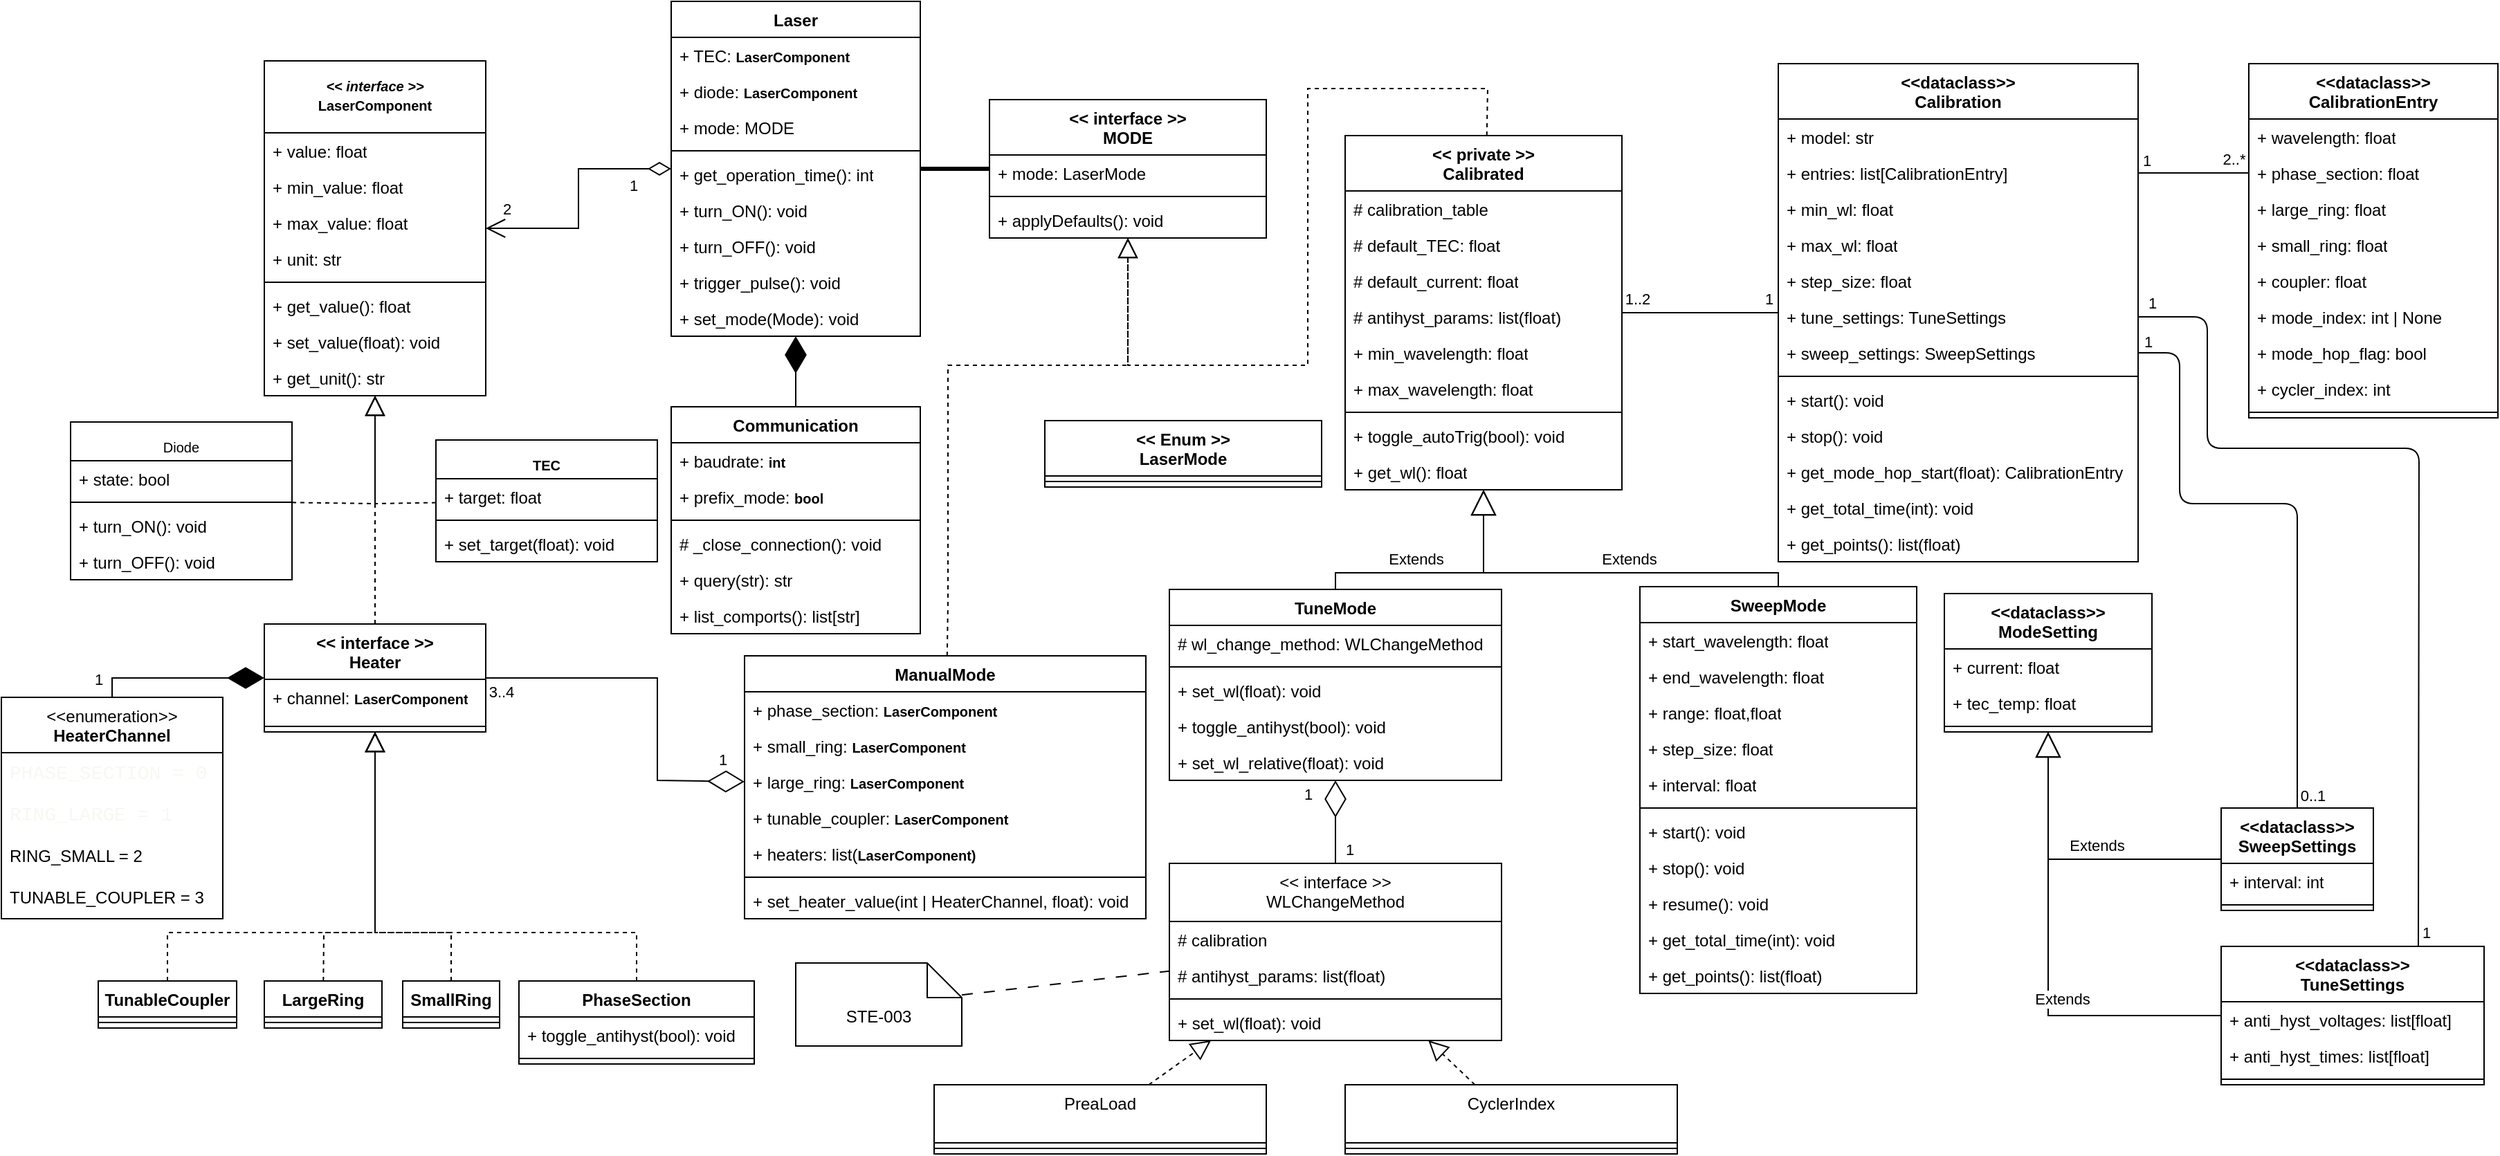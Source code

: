 <mxfile>
    <diagram name="Page-1" id="cc1-t9Lds0QzYOD9VFEF">
        <mxGraphModel dx="2178" dy="331" grid="1" gridSize="10" guides="1" tooltips="1" connect="1" arrows="1" fold="1" page="1" pageScale="1" pageWidth="850" pageHeight="1100" math="0" shadow="0">
            <root>
                <mxCell id="0"/>
                <mxCell id="1" parent="0"/>
                <mxCell id="RFVsDfMTFyBvrJDYn3Be-1" value="Laser" style="swimlane;fontStyle=1;align=center;verticalAlign=top;childLayout=stackLayout;horizontal=1;startSize=26;horizontalStack=0;resizeParent=1;resizeParentMax=0;resizeLast=0;collapsible=1;marginBottom=0;whiteSpace=wrap;html=1;" parent="1" vertex="1">
                    <mxGeometry x="-390" y="257" width="180" height="242" as="geometry"/>
                </mxCell>
                <mxCell id="kWr4uf3u0KwMldFB6IhT-4" value="+ TEC:&amp;nbsp;&lt;span style=&quot;font-size: 10px; font-weight: 700; text-align: center;&quot;&gt;LaserComponent&lt;/span&gt;" style="text;strokeColor=none;fillColor=none;align=left;verticalAlign=top;spacingLeft=4;spacingRight=4;overflow=hidden;rotatable=0;points=[[0,0.5],[1,0.5]];portConstraint=eastwest;whiteSpace=wrap;html=1;" parent="RFVsDfMTFyBvrJDYn3Be-1" vertex="1">
                    <mxGeometry y="26" width="180" height="26" as="geometry"/>
                </mxCell>
                <mxCell id="kWr4uf3u0KwMldFB6IhT-128" value="+ diode:&amp;nbsp;&lt;span style=&quot;font-size: 10px; font-weight: 700; text-align: center;&quot;&gt;LaserComponent&lt;/span&gt;" style="text;strokeColor=none;fillColor=none;align=left;verticalAlign=top;spacingLeft=4;spacingRight=4;overflow=hidden;rotatable=0;points=[[0,0.5],[1,0.5]];portConstraint=eastwest;whiteSpace=wrap;html=1;" parent="RFVsDfMTFyBvrJDYn3Be-1" vertex="1">
                    <mxGeometry y="52" width="180" height="26" as="geometry"/>
                </mxCell>
                <mxCell id="RFVsDfMTFyBvrJDYn3Be-10" value="+ mode: MODE" style="text;strokeColor=none;fillColor=none;align=left;verticalAlign=top;spacingLeft=4;spacingRight=4;overflow=hidden;rotatable=0;points=[[0,0.5],[1,0.5]];portConstraint=eastwest;whiteSpace=wrap;html=1;" parent="RFVsDfMTFyBvrJDYn3Be-1" vertex="1">
                    <mxGeometry y="78" width="180" height="26" as="geometry"/>
                </mxCell>
                <mxCell id="RFVsDfMTFyBvrJDYn3Be-3" value="" style="line;strokeWidth=1;fillColor=none;align=left;verticalAlign=middle;spacingTop=-1;spacingLeft=3;spacingRight=3;rotatable=0;labelPosition=right;points=[];portConstraint=eastwest;strokeColor=inherit;" parent="RFVsDfMTFyBvrJDYn3Be-1" vertex="1">
                    <mxGeometry y="104" width="180" height="8" as="geometry"/>
                </mxCell>
                <mxCell id="RFVsDfMTFyBvrJDYn3Be-11" value="+ get_operation_time(): int" style="text;strokeColor=none;fillColor=none;align=left;verticalAlign=top;spacingLeft=4;spacingRight=4;overflow=hidden;rotatable=0;points=[[0,0.5],[1,0.5]];portConstraint=eastwest;whiteSpace=wrap;html=1;" parent="RFVsDfMTFyBvrJDYn3Be-1" vertex="1">
                    <mxGeometry y="112" width="180" height="26" as="geometry"/>
                </mxCell>
                <mxCell id="RFVsDfMTFyBvrJDYn3Be-4" value="+ turn_ON(): void" style="text;strokeColor=none;fillColor=none;align=left;verticalAlign=top;spacingLeft=4;spacingRight=4;overflow=hidden;rotatable=0;points=[[0,0.5],[1,0.5]];portConstraint=eastwest;whiteSpace=wrap;html=1;" parent="RFVsDfMTFyBvrJDYn3Be-1" vertex="1">
                    <mxGeometry y="138" width="180" height="26" as="geometry"/>
                </mxCell>
                <mxCell id="kWr4uf3u0KwMldFB6IhT-127" value="+ turn_OFF(): void" style="text;strokeColor=none;fillColor=none;align=left;verticalAlign=top;spacingLeft=4;spacingRight=4;overflow=hidden;rotatable=0;points=[[0,0.5],[1,0.5]];portConstraint=eastwest;whiteSpace=wrap;html=1;" parent="RFVsDfMTFyBvrJDYn3Be-1" vertex="1">
                    <mxGeometry y="164" width="180" height="26" as="geometry"/>
                </mxCell>
                <mxCell id="RFVsDfMTFyBvrJDYn3Be-12" value="+ trigger_pulse(): void" style="text;strokeColor=none;fillColor=none;align=left;verticalAlign=top;spacingLeft=4;spacingRight=4;overflow=hidden;rotatable=0;points=[[0,0.5],[1,0.5]];portConstraint=eastwest;whiteSpace=wrap;html=1;" parent="RFVsDfMTFyBvrJDYn3Be-1" vertex="1">
                    <mxGeometry y="190" width="180" height="26" as="geometry"/>
                </mxCell>
                <mxCell id="RFVsDfMTFyBvrJDYn3Be-120" value="+ set_mode(Mode): void" style="text;strokeColor=none;fillColor=none;align=left;verticalAlign=top;spacingLeft=4;spacingRight=4;overflow=hidden;rotatable=0;points=[[0,0.5],[1,0.5]];portConstraint=eastwest;whiteSpace=wrap;html=1;" parent="RFVsDfMTFyBvrJDYn3Be-1" vertex="1">
                    <mxGeometry y="216" width="180" height="26" as="geometry"/>
                </mxCell>
                <mxCell id="RFVsDfMTFyBvrJDYn3Be-35" value="SweepMode" style="swimlane;fontStyle=1;align=center;verticalAlign=top;childLayout=stackLayout;horizontal=1;startSize=26;horizontalStack=0;resizeParent=1;resizeParentMax=0;resizeLast=0;collapsible=1;marginBottom=0;whiteSpace=wrap;html=1;" parent="1" vertex="1">
                    <mxGeometry x="310" y="680" width="200" height="294" as="geometry"/>
                </mxCell>
                <mxCell id="RFVsDfMTFyBvrJDYn3Be-36" value="+ start_wavelength: float" style="text;strokeColor=none;fillColor=none;align=left;verticalAlign=top;spacingLeft=4;spacingRight=4;overflow=hidden;rotatable=0;points=[[0,0.5],[1,0.5]];portConstraint=eastwest;whiteSpace=wrap;html=1;" parent="RFVsDfMTFyBvrJDYn3Be-35" vertex="1">
                    <mxGeometry y="26" width="200" height="26" as="geometry"/>
                </mxCell>
                <mxCell id="RFVsDfMTFyBvrJDYn3Be-39" value="+ end_wavelength: float" style="text;strokeColor=none;fillColor=none;align=left;verticalAlign=top;spacingLeft=4;spacingRight=4;overflow=hidden;rotatable=0;points=[[0,0.5],[1,0.5]];portConstraint=eastwest;whiteSpace=wrap;html=1;" parent="RFVsDfMTFyBvrJDYn3Be-35" vertex="1">
                    <mxGeometry y="52" width="200" height="26" as="geometry"/>
                </mxCell>
                <mxCell id="kWr4uf3u0KwMldFB6IhT-140" value="+ range: float,float" style="text;strokeColor=none;fillColor=none;align=left;verticalAlign=top;spacingLeft=4;spacingRight=4;overflow=hidden;rotatable=0;points=[[0,0.5],[1,0.5]];portConstraint=eastwest;whiteSpace=wrap;html=1;" parent="RFVsDfMTFyBvrJDYn3Be-35" vertex="1">
                    <mxGeometry y="78" width="200" height="26" as="geometry"/>
                </mxCell>
                <mxCell id="RFVsDfMTFyBvrJDYn3Be-40" value="+ step_size: float" style="text;strokeColor=none;fillColor=none;align=left;verticalAlign=top;spacingLeft=4;spacingRight=4;overflow=hidden;rotatable=0;points=[[0,0.5],[1,0.5]];portConstraint=eastwest;whiteSpace=wrap;html=1;" parent="RFVsDfMTFyBvrJDYn3Be-35" vertex="1">
                    <mxGeometry y="104" width="200" height="26" as="geometry"/>
                </mxCell>
                <mxCell id="RFVsDfMTFyBvrJDYn3Be-43" value="+ interval: float" style="text;strokeColor=none;fillColor=none;align=left;verticalAlign=top;spacingLeft=4;spacingRight=4;overflow=hidden;rotatable=0;points=[[0,0.5],[1,0.5]];portConstraint=eastwest;whiteSpace=wrap;html=1;" parent="RFVsDfMTFyBvrJDYn3Be-35" vertex="1">
                    <mxGeometry y="130" width="200" height="26" as="geometry"/>
                </mxCell>
                <mxCell id="RFVsDfMTFyBvrJDYn3Be-37" value="" style="line;strokeWidth=1;fillColor=none;align=left;verticalAlign=middle;spacingTop=-1;spacingLeft=3;spacingRight=3;rotatable=0;labelPosition=right;points=[];portConstraint=eastwest;strokeColor=inherit;" parent="RFVsDfMTFyBvrJDYn3Be-35" vertex="1">
                    <mxGeometry y="156" width="200" height="8" as="geometry"/>
                </mxCell>
                <mxCell id="RFVsDfMTFyBvrJDYn3Be-38" value="+ start(): void" style="text;strokeColor=none;fillColor=none;align=left;verticalAlign=top;spacingLeft=4;spacingRight=4;overflow=hidden;rotatable=0;points=[[0,0.5],[1,0.5]];portConstraint=eastwest;whiteSpace=wrap;html=1;" parent="RFVsDfMTFyBvrJDYn3Be-35" vertex="1">
                    <mxGeometry y="164" width="200" height="26" as="geometry"/>
                </mxCell>
                <mxCell id="kWr4uf3u0KwMldFB6IhT-135" value="+ stop(): void" style="text;strokeColor=none;fillColor=none;align=left;verticalAlign=top;spacingLeft=4;spacingRight=4;overflow=hidden;rotatable=0;points=[[0,0.5],[1,0.5]];portConstraint=eastwest;whiteSpace=wrap;html=1;" parent="RFVsDfMTFyBvrJDYn3Be-35" vertex="1">
                    <mxGeometry y="190" width="200" height="26" as="geometry"/>
                </mxCell>
                <mxCell id="kWr4uf3u0KwMldFB6IhT-134" value="+ resume(): void" style="text;strokeColor=none;fillColor=none;align=left;verticalAlign=top;spacingLeft=4;spacingRight=4;overflow=hidden;rotatable=0;points=[[0,0.5],[1,0.5]];portConstraint=eastwest;whiteSpace=wrap;html=1;" parent="RFVsDfMTFyBvrJDYn3Be-35" vertex="1">
                    <mxGeometry y="216" width="200" height="26" as="geometry"/>
                </mxCell>
                <mxCell id="RFVsDfMTFyBvrJDYn3Be-44" value="+ get_total_time(int): void" style="text;strokeColor=none;fillColor=none;align=left;verticalAlign=top;spacingLeft=4;spacingRight=4;overflow=hidden;rotatable=0;points=[[0,0.5],[1,0.5]];portConstraint=eastwest;whiteSpace=wrap;html=1;" parent="RFVsDfMTFyBvrJDYn3Be-35" vertex="1">
                    <mxGeometry y="242" width="200" height="26" as="geometry"/>
                </mxCell>
                <mxCell id="RFVsDfMTFyBvrJDYn3Be-45" value="+ get_points(): list(float)" style="text;strokeColor=none;fillColor=none;align=left;verticalAlign=top;spacingLeft=4;spacingRight=4;overflow=hidden;rotatable=0;points=[[0,0.5],[1,0.5]];portConstraint=eastwest;whiteSpace=wrap;html=1;" parent="RFVsDfMTFyBvrJDYn3Be-35" vertex="1">
                    <mxGeometry y="268" width="200" height="26" as="geometry"/>
                </mxCell>
                <mxCell id="RFVsDfMTFyBvrJDYn3Be-47" value="&lt;div&gt;&amp;lt;&amp;lt; private &amp;gt;&amp;gt;&lt;/div&gt;&lt;div&gt;Calibrated&lt;/div&gt;" style="swimlane;fontStyle=1;align=center;verticalAlign=top;childLayout=stackLayout;horizontal=1;startSize=40;horizontalStack=0;resizeParent=1;resizeParentMax=0;resizeLast=0;collapsible=1;marginBottom=0;whiteSpace=wrap;html=1;" parent="1" vertex="1">
                    <mxGeometry x="97" y="354" width="200" height="256" as="geometry"/>
                </mxCell>
                <mxCell id="RFVsDfMTFyBvrJDYn3Be-60" value="# calibration_table" style="text;strokeColor=none;fillColor=none;align=left;verticalAlign=top;spacingLeft=4;spacingRight=4;overflow=hidden;rotatable=0;points=[[0,0.5],[1,0.5]];portConstraint=eastwest;whiteSpace=wrap;html=1;" parent="RFVsDfMTFyBvrJDYn3Be-47" vertex="1">
                    <mxGeometry y="40" width="200" height="26" as="geometry"/>
                </mxCell>
                <mxCell id="RFVsDfMTFyBvrJDYn3Be-8" value="# default_TEC: float" style="text;strokeColor=none;fillColor=none;align=left;verticalAlign=top;spacingLeft=4;spacingRight=4;overflow=hidden;rotatable=0;points=[[0,0.5],[1,0.5]];portConstraint=eastwest;whiteSpace=wrap;html=1;" parent="RFVsDfMTFyBvrJDYn3Be-47" vertex="1">
                    <mxGeometry y="66" width="200" height="26" as="geometry"/>
                </mxCell>
                <mxCell id="FqBywkGM-iilhfQzkjr5-2" value="# default_current: float" style="text;strokeColor=none;fillColor=none;align=left;verticalAlign=top;spacingLeft=4;spacingRight=4;overflow=hidden;rotatable=0;points=[[0,0.5],[1,0.5]];portConstraint=eastwest;whiteSpace=wrap;html=1;" parent="RFVsDfMTFyBvrJDYn3Be-47" vertex="1">
                    <mxGeometry y="92" width="200" height="26" as="geometry"/>
                </mxCell>
                <mxCell id="FqBywkGM-iilhfQzkjr5-1" value="# antihyst_params: list(float)" style="text;strokeColor=none;fillColor=none;align=left;verticalAlign=top;spacingLeft=4;spacingRight=4;overflow=hidden;rotatable=0;points=[[0,0.5],[1,0.5]];portConstraint=eastwest;whiteSpace=wrap;html=1;" parent="RFVsDfMTFyBvrJDYn3Be-47" vertex="1">
                    <mxGeometry y="118" width="200" height="26" as="geometry"/>
                </mxCell>
                <mxCell id="kWr4uf3u0KwMldFB6IhT-137" value="+ min_wavelength: float" style="text;strokeColor=none;fillColor=none;align=left;verticalAlign=top;spacingLeft=4;spacingRight=4;overflow=hidden;rotatable=0;points=[[0,0.5],[1,0.5]];portConstraint=eastwest;whiteSpace=wrap;html=1;" parent="RFVsDfMTFyBvrJDYn3Be-47" vertex="1">
                    <mxGeometry y="144" width="200" height="26" as="geometry"/>
                </mxCell>
                <mxCell id="kWr4uf3u0KwMldFB6IhT-139" value="+ max_wavelength: float" style="text;strokeColor=none;fillColor=none;align=left;verticalAlign=top;spacingLeft=4;spacingRight=4;overflow=hidden;rotatable=0;points=[[0,0.5],[1,0.5]];portConstraint=eastwest;whiteSpace=wrap;html=1;" parent="RFVsDfMTFyBvrJDYn3Be-47" vertex="1">
                    <mxGeometry y="170" width="200" height="26" as="geometry"/>
                </mxCell>
                <mxCell id="RFVsDfMTFyBvrJDYn3Be-52" value="" style="line;strokeWidth=1;fillColor=none;align=left;verticalAlign=middle;spacingTop=-1;spacingLeft=3;spacingRight=3;rotatable=0;labelPosition=right;points=[];portConstraint=eastwest;strokeColor=inherit;" parent="RFVsDfMTFyBvrJDYn3Be-47" vertex="1">
                    <mxGeometry y="196" width="200" height="8" as="geometry"/>
                </mxCell>
                <mxCell id="RFVsDfMTFyBvrJDYn3Be-54" value="+ toggle_autoTrig(bool): void" style="text;strokeColor=none;fillColor=none;align=left;verticalAlign=top;spacingLeft=4;spacingRight=4;overflow=hidden;rotatable=0;points=[[0,0.5],[1,0.5]];portConstraint=eastwest;whiteSpace=wrap;html=1;" parent="RFVsDfMTFyBvrJDYn3Be-47" vertex="1">
                    <mxGeometry y="204" width="200" height="26" as="geometry"/>
                </mxCell>
                <mxCell id="RFVsDfMTFyBvrJDYn3Be-55" value="+ get_wl(): float" style="text;strokeColor=none;fillColor=none;align=left;verticalAlign=top;spacingLeft=4;spacingRight=4;overflow=hidden;rotatable=0;points=[[0,0.5],[1,0.5]];portConstraint=eastwest;whiteSpace=wrap;html=1;" parent="RFVsDfMTFyBvrJDYn3Be-47" vertex="1">
                    <mxGeometry y="230" width="200" height="26" as="geometry"/>
                </mxCell>
                <mxCell id="RFVsDfMTFyBvrJDYn3Be-61" value="TuneMode" style="swimlane;fontStyle=1;align=center;verticalAlign=top;childLayout=stackLayout;horizontal=1;startSize=26;horizontalStack=0;resizeParent=1;resizeParentMax=0;resizeLast=0;collapsible=1;marginBottom=0;whiteSpace=wrap;html=1;" parent="1" vertex="1">
                    <mxGeometry x="-30" y="682" width="240" height="138" as="geometry"/>
                </mxCell>
                <mxCell id="kWr4uf3u0KwMldFB6IhT-99" value="# wl_change_method: WLChangeMethod" style="text;strokeColor=none;fillColor=none;align=left;verticalAlign=top;spacingLeft=4;spacingRight=4;overflow=hidden;rotatable=0;points=[[0,0.5],[1,0.5]];portConstraint=eastwest;whiteSpace=wrap;html=1;" parent="RFVsDfMTFyBvrJDYn3Be-61" vertex="1">
                    <mxGeometry y="26" width="240" height="26" as="geometry"/>
                </mxCell>
                <mxCell id="RFVsDfMTFyBvrJDYn3Be-63" value="" style="line;strokeWidth=1;fillColor=none;align=left;verticalAlign=middle;spacingTop=-1;spacingLeft=3;spacingRight=3;rotatable=0;labelPosition=right;points=[];portConstraint=eastwest;strokeColor=inherit;" parent="RFVsDfMTFyBvrJDYn3Be-61" vertex="1">
                    <mxGeometry y="52" width="240" height="8" as="geometry"/>
                </mxCell>
                <mxCell id="RFVsDfMTFyBvrJDYn3Be-64" value="+ set_wl(float): void" style="text;strokeColor=none;fillColor=none;align=left;verticalAlign=top;spacingLeft=4;spacingRight=4;overflow=hidden;rotatable=0;points=[[0,0.5],[1,0.5]];portConstraint=eastwest;whiteSpace=wrap;html=1;" parent="RFVsDfMTFyBvrJDYn3Be-61" vertex="1">
                    <mxGeometry y="60" width="240" height="26" as="geometry"/>
                </mxCell>
                <mxCell id="RFVsDfMTFyBvrJDYn3Be-53" value="+ toggle_antihyst(bool): void" style="text;strokeColor=none;fillColor=none;align=left;verticalAlign=top;spacingLeft=4;spacingRight=4;overflow=hidden;rotatable=0;points=[[0,0.5],[1,0.5]];portConstraint=eastwest;whiteSpace=wrap;html=1;" parent="RFVsDfMTFyBvrJDYn3Be-61" vertex="1">
                    <mxGeometry y="86" width="240" height="26" as="geometry"/>
                </mxCell>
                <mxCell id="RFVsDfMTFyBvrJDYn3Be-65" value="+ set_wl_relative(float): void" style="text;strokeColor=none;fillColor=none;align=left;verticalAlign=top;spacingLeft=4;spacingRight=4;overflow=hidden;rotatable=0;points=[[0,0.5],[1,0.5]];portConstraint=eastwest;whiteSpace=wrap;html=1;" parent="RFVsDfMTFyBvrJDYn3Be-61" vertex="1">
                    <mxGeometry y="112" width="240" height="26" as="geometry"/>
                </mxCell>
                <mxCell id="RFVsDfMTFyBvrJDYn3Be-73" value="" style="endArrow=block;dashed=1;endFill=0;endSize=12;html=1;rounded=0;" parent="1" source="kWr4uf3u0KwMldFB6IhT-32" target="RFVsDfMTFyBvrJDYn3Be-103" edge="1">
                    <mxGeometry width="160" relative="1" as="geometry">
                        <mxPoint x="-644" y="620" as="sourcePoint"/>
                        <mxPoint x="-164" y="850" as="targetPoint"/>
                        <Array as="points">
                            <mxPoint x="-604" y="620"/>
                        </Array>
                    </mxGeometry>
                </mxCell>
                <mxCell id="RFVsDfMTFyBvrJDYn3Be-74" value="" style="endArrow=block;dashed=1;endFill=0;endSize=12;html=1;rounded=0;" parent="1" source="kWr4uf3u0KwMldFB6IhT-41" target="RFVsDfMTFyBvrJDYn3Be-103" edge="1">
                    <mxGeometry width="160" relative="1" as="geometry">
                        <mxPoint x="-573.0" y="620" as="sourcePoint"/>
                        <mxPoint x="-194" y="820" as="targetPoint"/>
                        <Array as="points">
                            <mxPoint x="-604" y="620"/>
                        </Array>
                    </mxGeometry>
                </mxCell>
                <mxCell id="RFVsDfMTFyBvrJDYn3Be-76" value="ManualMode" style="swimlane;fontStyle=1;align=center;verticalAlign=top;childLayout=stackLayout;horizontal=1;startSize=26;horizontalStack=0;resizeParent=1;resizeParentMax=0;resizeLast=0;collapsible=1;marginBottom=0;whiteSpace=wrap;html=1;" parent="1" vertex="1">
                    <mxGeometry x="-337" y="730" width="290" height="190" as="geometry"/>
                </mxCell>
                <mxCell id="kWr4uf3u0KwMldFB6IhT-44" value="+ phase_section:&amp;nbsp;&lt;span style=&quot;font-size: 10px; font-weight: 700; text-align: center;&quot;&gt;LaserComponent&lt;/span&gt;" style="text;strokeColor=none;fillColor=none;align=left;verticalAlign=top;spacingLeft=4;spacingRight=4;overflow=hidden;rotatable=0;points=[[0,0.5],[1,0.5]];portConstraint=eastwest;whiteSpace=wrap;html=1;" parent="RFVsDfMTFyBvrJDYn3Be-76" vertex="1">
                    <mxGeometry y="26" width="290" height="26" as="geometry"/>
                </mxCell>
                <mxCell id="kWr4uf3u0KwMldFB6IhT-45" value="+ small_ring:&amp;nbsp;&lt;span style=&quot;font-size: 10px; font-weight: 700; text-align: center;&quot;&gt;LaserComponent&lt;/span&gt;" style="text;strokeColor=none;fillColor=none;align=left;verticalAlign=top;spacingLeft=4;spacingRight=4;overflow=hidden;rotatable=0;points=[[0,0.5],[1,0.5]];portConstraint=eastwest;whiteSpace=wrap;html=1;" parent="RFVsDfMTFyBvrJDYn3Be-76" vertex="1">
                    <mxGeometry y="52" width="290" height="26" as="geometry"/>
                </mxCell>
                <mxCell id="kWr4uf3u0KwMldFB6IhT-46" value="+ large_ring:&amp;nbsp;&lt;span style=&quot;font-size: 10px; font-weight: 700; text-align: center;&quot;&gt;LaserComponent&lt;/span&gt;" style="text;strokeColor=none;fillColor=none;align=left;verticalAlign=top;spacingLeft=4;spacingRight=4;overflow=hidden;rotatable=0;points=[[0,0.5],[1,0.5]];portConstraint=eastwest;whiteSpace=wrap;html=1;" parent="RFVsDfMTFyBvrJDYn3Be-76" vertex="1">
                    <mxGeometry y="78" width="290" height="26" as="geometry"/>
                </mxCell>
                <mxCell id="kWr4uf3u0KwMldFB6IhT-1" value="+ tunable_coupler:&amp;nbsp;&lt;span style=&quot;font-size: 10px; font-weight: 700; text-align: center;&quot;&gt;LaserComponent&lt;/span&gt;" style="text;strokeColor=none;fillColor=none;align=left;verticalAlign=top;spacingLeft=4;spacingRight=4;overflow=hidden;rotatable=0;points=[[0,0.5],[1,0.5]];portConstraint=eastwest;whiteSpace=wrap;html=1;" parent="RFVsDfMTFyBvrJDYn3Be-76" vertex="1">
                    <mxGeometry y="104" width="290" height="26" as="geometry"/>
                </mxCell>
                <mxCell id="kWr4uf3u0KwMldFB6IhT-48" value="+ heaters: list(&lt;span style=&quot;font-size: 10px; font-weight: 700; text-align: center;&quot;&gt;LaserComponent)&lt;/span&gt;" style="text;strokeColor=none;fillColor=none;align=left;verticalAlign=top;spacingLeft=4;spacingRight=4;overflow=hidden;rotatable=0;points=[[0,0.5],[1,0.5]];portConstraint=eastwest;whiteSpace=wrap;html=1;" parent="RFVsDfMTFyBvrJDYn3Be-76" vertex="1">
                    <mxGeometry y="130" width="290" height="26" as="geometry"/>
                </mxCell>
                <mxCell id="RFVsDfMTFyBvrJDYn3Be-81" value="" style="line;strokeWidth=1;fillColor=none;align=left;verticalAlign=middle;spacingTop=-1;spacingLeft=3;spacingRight=3;rotatable=0;labelPosition=right;points=[];portConstraint=eastwest;strokeColor=inherit;" parent="RFVsDfMTFyBvrJDYn3Be-76" vertex="1">
                    <mxGeometry y="156" width="290" height="8" as="geometry"/>
                </mxCell>
                <mxCell id="kWr4uf3u0KwMldFB6IhT-47" value="+ set_heater_value(int | HeaterChannel, float): void" style="text;strokeColor=none;fillColor=none;align=left;verticalAlign=top;spacingLeft=4;spacingRight=4;overflow=hidden;rotatable=0;points=[[0,0.5],[1,0.5]];portConstraint=eastwest;whiteSpace=wrap;html=1;" parent="RFVsDfMTFyBvrJDYn3Be-76" vertex="1">
                    <mxGeometry y="164" width="290" height="26" as="geometry"/>
                </mxCell>
                <mxCell id="RFVsDfMTFyBvrJDYn3Be-92" value="Extends" style="endArrow=block;endSize=16;endFill=0;html=1;rounded=0;" parent="1" source="RFVsDfMTFyBvrJDYn3Be-61" target="RFVsDfMTFyBvrJDYn3Be-47" edge="1">
                    <mxGeometry x="-0.224" y="10" width="160" relative="1" as="geometry">
                        <mxPoint x="160" y="370" as="sourcePoint"/>
                        <mxPoint x="320" y="370" as="targetPoint"/>
                        <Array as="points">
                            <mxPoint x="90" y="670"/>
                            <mxPoint x="197" y="670"/>
                        </Array>
                        <mxPoint as="offset"/>
                    </mxGeometry>
                </mxCell>
                <mxCell id="RFVsDfMTFyBvrJDYn3Be-93" value="Extends" style="endArrow=block;endSize=16;endFill=0;html=1;rounded=0;" parent="1" source="RFVsDfMTFyBvrJDYn3Be-35" target="RFVsDfMTFyBvrJDYn3Be-47" edge="1">
                    <mxGeometry x="-0.167" y="-10" width="160" relative="1" as="geometry">
                        <mxPoint x="320" y="498" as="sourcePoint"/>
                        <mxPoint x="353" y="450" as="targetPoint"/>
                        <Array as="points">
                            <mxPoint x="410" y="670"/>
                            <mxPoint x="197" y="670"/>
                        </Array>
                        <mxPoint as="offset"/>
                    </mxGeometry>
                </mxCell>
                <mxCell id="RFVsDfMTFyBvrJDYn3Be-95" value="" style="endArrow=block;dashed=1;endFill=0;endSize=12;html=1;rounded=0;" parent="1" source="RFVsDfMTFyBvrJDYn3Be-47" target="kWr4uf3u0KwMldFB6IhT-19" edge="1">
                    <mxGeometry width="160" relative="1" as="geometry">
                        <mxPoint x="-60" y="520" as="sourcePoint"/>
                        <mxPoint x="70" y="320" as="targetPoint"/>
                        <Array as="points">
                            <mxPoint x="200" y="320"/>
                            <mxPoint x="70" y="320"/>
                            <mxPoint x="70" y="520"/>
                            <mxPoint x="-60" y="520"/>
                        </Array>
                    </mxGeometry>
                </mxCell>
                <mxCell id="RFVsDfMTFyBvrJDYn3Be-96" value="" style="endArrow=none;startArrow=none;endFill=0;startFill=0;endSize=8;html=1;verticalAlign=bottom;labelBackgroundColor=none;strokeWidth=3;rounded=0;fontStyle=1" parent="1" source="RFVsDfMTFyBvrJDYn3Be-1" target="kWr4uf3u0KwMldFB6IhT-19" edge="1">
                    <mxGeometry width="160" relative="1" as="geometry">
                        <mxPoint x="-210" y="880" as="sourcePoint"/>
                        <mxPoint x="-20" y="220" as="targetPoint"/>
                        <Array as="points"/>
                    </mxGeometry>
                </mxCell>
                <mxCell id="RFVsDfMTFyBvrJDYn3Be-103" value="&lt;p style=&quot;margin:0px;margin-top:4px;text-align:center;&quot;&gt;&lt;font style=&quot;font-size: 10px;&quot;&gt;&lt;i&gt;&amp;lt;&amp;lt; interface &amp;gt;&amp;gt;&lt;/i&gt;&lt;br&gt;LaserComponent&lt;/font&gt;&lt;/p&gt;" style="swimlane;fontStyle=1;align=center;verticalAlign=top;childLayout=stackLayout;horizontal=1;startSize=52;horizontalStack=0;resizeParent=1;resizeParentMax=0;resizeLast=0;collapsible=1;marginBottom=0;whiteSpace=wrap;html=1;" parent="1" vertex="1">
                    <mxGeometry x="-684" y="300" width="160" height="242" as="geometry"/>
                </mxCell>
                <mxCell id="kWr4uf3u0KwMldFB6IhT-125" value="+ value: float" style="text;strokeColor=none;fillColor=none;align=left;verticalAlign=top;spacingLeft=4;spacingRight=4;overflow=hidden;rotatable=0;points=[[0,0.5],[1,0.5]];portConstraint=eastwest;whiteSpace=wrap;html=1;" parent="RFVsDfMTFyBvrJDYn3Be-103" vertex="1">
                    <mxGeometry y="52" width="160" height="26" as="geometry"/>
                </mxCell>
                <mxCell id="RFVsDfMTFyBvrJDYn3Be-104" value="+ min_value: float" style="text;strokeColor=none;fillColor=none;align=left;verticalAlign=top;spacingLeft=4;spacingRight=4;overflow=hidden;rotatable=0;points=[[0,0.5],[1,0.5]];portConstraint=eastwest;whiteSpace=wrap;html=1;" parent="RFVsDfMTFyBvrJDYn3Be-103" vertex="1">
                    <mxGeometry y="78" width="160" height="26" as="geometry"/>
                </mxCell>
                <mxCell id="RFVsDfMTFyBvrJDYn3Be-110" value="+ max_value: float" style="text;strokeColor=none;fillColor=none;align=left;verticalAlign=top;spacingLeft=4;spacingRight=4;overflow=hidden;rotatable=0;points=[[0,0.5],[1,0.5]];portConstraint=eastwest;whiteSpace=wrap;html=1;" parent="RFVsDfMTFyBvrJDYn3Be-103" vertex="1">
                    <mxGeometry y="104" width="160" height="26" as="geometry"/>
                </mxCell>
                <mxCell id="RFVsDfMTFyBvrJDYn3Be-109" value="+ unit: str" style="text;strokeColor=none;fillColor=none;align=left;verticalAlign=top;spacingLeft=4;spacingRight=4;overflow=hidden;rotatable=0;points=[[0,0.5],[1,0.5]];portConstraint=eastwest;whiteSpace=wrap;html=1;" parent="RFVsDfMTFyBvrJDYn3Be-103" vertex="1">
                    <mxGeometry y="130" width="160" height="26" as="geometry"/>
                </mxCell>
                <mxCell id="RFVsDfMTFyBvrJDYn3Be-105" value="" style="line;strokeWidth=1;fillColor=none;align=left;verticalAlign=middle;spacingTop=-1;spacingLeft=3;spacingRight=3;rotatable=0;labelPosition=right;points=[];portConstraint=eastwest;strokeColor=inherit;" parent="RFVsDfMTFyBvrJDYn3Be-103" vertex="1">
                    <mxGeometry y="156" width="160" height="8" as="geometry"/>
                </mxCell>
                <mxCell id="RFVsDfMTFyBvrJDYn3Be-107" value="+ get_value(): float" style="text;strokeColor=none;fillColor=none;align=left;verticalAlign=top;spacingLeft=4;spacingRight=4;overflow=hidden;rotatable=0;points=[[0,0.5],[1,0.5]];portConstraint=eastwest;whiteSpace=wrap;html=1;" parent="RFVsDfMTFyBvrJDYn3Be-103" vertex="1">
                    <mxGeometry y="164" width="160" height="26" as="geometry"/>
                </mxCell>
                <mxCell id="kWr4uf3u0KwMldFB6IhT-65" value="+ set_value(float): void" style="text;strokeColor=none;fillColor=none;align=left;verticalAlign=top;spacingLeft=4;spacingRight=4;overflow=hidden;rotatable=0;points=[[0,0.5],[1,0.5]];portConstraint=eastwest;whiteSpace=wrap;html=1;" parent="RFVsDfMTFyBvrJDYn3Be-103" vertex="1">
                    <mxGeometry y="190" width="160" height="26" as="geometry"/>
                </mxCell>
                <mxCell id="RFVsDfMTFyBvrJDYn3Be-106" value="+ get_unit(): str" style="text;strokeColor=none;fillColor=none;align=left;verticalAlign=top;spacingLeft=4;spacingRight=4;overflow=hidden;rotatable=0;points=[[0,0.5],[1,0.5]];portConstraint=eastwest;whiteSpace=wrap;html=1;" parent="RFVsDfMTFyBvrJDYn3Be-103" vertex="1">
                    <mxGeometry y="216" width="160" height="26" as="geometry"/>
                </mxCell>
                <mxCell id="RFVsDfMTFyBvrJDYn3Be-118" value="1" style="endArrow=open;html=1;endSize=12;startArrow=diamondThin;startSize=14;startFill=0;edgeStyle=orthogonalEdgeStyle;align=left;verticalAlign=bottom;rounded=0;" parent="1" source="RFVsDfMTFyBvrJDYn3Be-1" target="RFVsDfMTFyBvrJDYn3Be-103" edge="1">
                    <mxGeometry x="-0.636" y="21" relative="1" as="geometry">
                        <mxPoint x="-426" y="435" as="sourcePoint"/>
                        <mxPoint x="-384" y="461" as="targetPoint"/>
                        <mxPoint as="offset"/>
                    </mxGeometry>
                </mxCell>
                <mxCell id="kWr4uf3u0KwMldFB6IhT-30" value="2" style="edgeLabel;html=1;align=center;verticalAlign=middle;resizable=0;points=[];" parent="RFVsDfMTFyBvrJDYn3Be-118" vertex="1" connectable="0">
                    <mxGeometry x="0.882" y="-4" relative="1" as="geometry">
                        <mxPoint x="4" y="-10" as="offset"/>
                    </mxGeometry>
                </mxCell>
                <mxCell id="RFVsDfMTFyBvrJDYn3Be-119" value="" style="endArrow=block;dashed=1;endFill=0;endSize=12;html=1;rounded=0;" parent="1" source="RFVsDfMTFyBvrJDYn3Be-76" target="kWr4uf3u0KwMldFB6IhT-19" edge="1">
                    <mxGeometry width="160" relative="1" as="geometry">
                        <mxPoint x="275" y="398" as="sourcePoint"/>
                        <mxPoint x="-30" y="330" as="targetPoint"/>
                        <Array as="points">
                            <mxPoint x="-190" y="690"/>
                            <mxPoint x="-190" y="520"/>
                            <mxPoint x="-150" y="520"/>
                            <mxPoint x="-60" y="520"/>
                        </Array>
                    </mxGeometry>
                </mxCell>
                <mxCell id="kWr4uf3u0KwMldFB6IhT-19" value="&lt;div&gt;&amp;lt;&amp;lt; interface &amp;gt;&amp;gt;&lt;/div&gt;&lt;div&gt;MODE&lt;/div&gt;" style="swimlane;fontStyle=1;align=center;verticalAlign=top;childLayout=stackLayout;horizontal=1;startSize=40;horizontalStack=0;resizeParent=1;resizeParentMax=0;resizeLast=0;collapsible=1;marginBottom=0;whiteSpace=wrap;html=1;" parent="1" vertex="1">
                    <mxGeometry x="-160" y="328" width="200" height="100" as="geometry"/>
                </mxCell>
                <mxCell id="kWr4uf3u0KwMldFB6IhT-29" value="+ mode: LaserMode" style="text;strokeColor=none;fillColor=none;align=left;verticalAlign=top;spacingLeft=4;spacingRight=4;overflow=hidden;rotatable=0;points=[[0,0.5],[1,0.5]];portConstraint=eastwest;whiteSpace=wrap;html=1;" parent="kWr4uf3u0KwMldFB6IhT-19" vertex="1">
                    <mxGeometry y="40" width="200" height="26" as="geometry"/>
                </mxCell>
                <mxCell id="kWr4uf3u0KwMldFB6IhT-24" value="" style="line;strokeWidth=1;fillColor=none;align=left;verticalAlign=middle;spacingTop=-1;spacingLeft=3;spacingRight=3;rotatable=0;labelPosition=right;points=[];portConstraint=eastwest;strokeColor=inherit;" parent="kWr4uf3u0KwMldFB6IhT-19" vertex="1">
                    <mxGeometry y="66" width="200" height="8" as="geometry"/>
                </mxCell>
                <mxCell id="kWr4uf3u0KwMldFB6IhT-136" value="+ applyDefaults(): void" style="text;strokeColor=none;fillColor=none;align=left;verticalAlign=top;spacingLeft=4;spacingRight=4;overflow=hidden;rotatable=0;points=[[0,0.5],[1,0.5]];portConstraint=eastwest;whiteSpace=wrap;html=1;" parent="kWr4uf3u0KwMldFB6IhT-19" vertex="1">
                    <mxGeometry y="74" width="200" height="26" as="geometry"/>
                </mxCell>
                <mxCell id="kWr4uf3u0KwMldFB6IhT-32" value="&lt;p style=&quot;margin:0px;margin-top:4px;text-align:center;&quot;&gt;&lt;span style=&quot;font-size: 10px;&quot;&gt;Diode&lt;/span&gt;&lt;/p&gt;" style="swimlane;fontStyle=0;align=center;verticalAlign=top;childLayout=stackLayout;horizontal=1;startSize=28;horizontalStack=0;resizeParent=1;resizeParentMax=0;resizeLast=0;collapsible=1;marginBottom=0;whiteSpace=wrap;html=1;" parent="1" vertex="1">
                    <mxGeometry x="-824" y="561" width="160" height="114" as="geometry"/>
                </mxCell>
                <mxCell id="kWr4uf3u0KwMldFB6IhT-129" value="+ state: bool" style="text;strokeColor=none;fillColor=none;align=left;verticalAlign=top;spacingLeft=4;spacingRight=4;overflow=hidden;rotatable=0;points=[[0,0.5],[1,0.5]];portConstraint=eastwest;whiteSpace=wrap;html=1;" parent="kWr4uf3u0KwMldFB6IhT-32" vertex="1">
                    <mxGeometry y="28" width="160" height="26" as="geometry"/>
                </mxCell>
                <mxCell id="kWr4uf3u0KwMldFB6IhT-36" value="" style="line;strokeWidth=1;fillColor=none;align=left;verticalAlign=middle;spacingTop=-1;spacingLeft=3;spacingRight=3;rotatable=0;labelPosition=right;points=[];portConstraint=eastwest;strokeColor=inherit;" parent="kWr4uf3u0KwMldFB6IhT-32" vertex="1">
                    <mxGeometry y="54" width="160" height="8" as="geometry"/>
                </mxCell>
                <mxCell id="kWr4uf3u0KwMldFB6IhT-31" value="+ turn_ON(): void" style="text;strokeColor=none;fillColor=none;align=left;verticalAlign=top;spacingLeft=4;spacingRight=4;overflow=hidden;rotatable=0;points=[[0,0.5],[1,0.5]];portConstraint=eastwest;whiteSpace=wrap;html=1;" parent="kWr4uf3u0KwMldFB6IhT-32" vertex="1">
                    <mxGeometry y="62" width="160" height="26" as="geometry"/>
                </mxCell>
                <mxCell id="kWr4uf3u0KwMldFB6IhT-43" value="+ turn_OFF(): void" style="text;strokeColor=none;fillColor=none;align=left;verticalAlign=top;spacingLeft=4;spacingRight=4;overflow=hidden;rotatable=0;points=[[0,0.5],[1,0.5]];portConstraint=eastwest;whiteSpace=wrap;html=1;" parent="kWr4uf3u0KwMldFB6IhT-32" vertex="1">
                    <mxGeometry y="88" width="160" height="26" as="geometry"/>
                </mxCell>
                <mxCell id="kWr4uf3u0KwMldFB6IhT-41" value="&lt;p style=&quot;margin:0px;margin-top:4px;text-align:center;&quot;&gt;&lt;span style=&quot;font-size: 10px;&quot;&gt;TEC&lt;/span&gt;&lt;/p&gt;" style="swimlane;fontStyle=1;align=center;verticalAlign=top;childLayout=stackLayout;horizontal=1;startSize=28;horizontalStack=0;resizeParent=1;resizeParentMax=0;resizeLast=0;collapsible=1;marginBottom=0;whiteSpace=wrap;html=1;" parent="1" vertex="1">
                    <mxGeometry x="-560" y="574" width="160" height="88" as="geometry"/>
                </mxCell>
                <mxCell id="kWr4uf3u0KwMldFB6IhT-126" value="+ target: float" style="text;strokeColor=none;fillColor=none;align=left;verticalAlign=top;spacingLeft=4;spacingRight=4;overflow=hidden;rotatable=0;points=[[0,0.5],[1,0.5]];portConstraint=eastwest;whiteSpace=wrap;html=1;" parent="kWr4uf3u0KwMldFB6IhT-41" vertex="1">
                    <mxGeometry y="28" width="160" height="26" as="geometry"/>
                </mxCell>
                <mxCell id="kWr4uf3u0KwMldFB6IhT-42" value="" style="line;strokeWidth=1;fillColor=none;align=left;verticalAlign=middle;spacingTop=-1;spacingLeft=3;spacingRight=3;rotatable=0;labelPosition=right;points=[];portConstraint=eastwest;strokeColor=inherit;" parent="kWr4uf3u0KwMldFB6IhT-41" vertex="1">
                    <mxGeometry y="54" width="160" height="8" as="geometry"/>
                </mxCell>
                <mxCell id="kWr4uf3u0KwMldFB6IhT-98" value="+ set_target(float): void" style="text;strokeColor=none;fillColor=none;align=left;verticalAlign=top;spacingLeft=4;spacingRight=4;overflow=hidden;rotatable=0;points=[[0,0.5],[1,0.5]];portConstraint=eastwest;whiteSpace=wrap;html=1;" parent="kWr4uf3u0KwMldFB6IhT-41" vertex="1">
                    <mxGeometry y="62" width="160" height="26" as="geometry"/>
                </mxCell>
                <mxCell id="kWr4uf3u0KwMldFB6IhT-49" value="&amp;lt;&amp;lt;enumeration&amp;gt;&amp;gt;&lt;br&gt;&lt;b&gt;HeaterChannel&lt;/b&gt;" style="swimlane;fontStyle=0;align=center;verticalAlign=top;childLayout=stackLayout;horizontal=1;startSize=40;horizontalStack=0;resizeParent=1;resizeParentMax=0;resizeLast=0;collapsible=0;marginBottom=0;html=1;whiteSpace=wrap;" parent="1" vertex="1">
                    <mxGeometry x="-874" y="760" width="160" height="160" as="geometry"/>
                </mxCell>
                <mxCell id="kWr4uf3u0KwMldFB6IhT-53" value="&lt;div style=&quot;&quot;&gt;&lt;font face=&quot;UbuntuMono Nerd Font, Consolas, Courier New, monospace, Consolas, Courier New, monospace&quot; color=&quot;#f8f8f2&quot;&gt;&lt;span style=&quot;font-size: 14px; white-space: pre;&quot;&gt;PHASE_SECTION = 0&lt;/span&gt;&lt;/font&gt;&lt;/div&gt;" style="text;html=1;strokeColor=none;fillColor=none;align=left;verticalAlign=middle;spacingLeft=4;spacingRight=4;overflow=hidden;rotatable=0;points=[[0,0.5],[1,0.5]];portConstraint=eastwest;whiteSpace=wrap;" parent="kWr4uf3u0KwMldFB6IhT-49" vertex="1">
                    <mxGeometry y="40" width="160" height="30" as="geometry"/>
                </mxCell>
                <mxCell id="kWr4uf3u0KwMldFB6IhT-51" value="&lt;div style=&quot;color: rgb(248, 248, 242);&quot;&gt;&lt;font face=&quot;UbuntuMono Nerd Font, Consolas, Courier New, monospace, Consolas, Courier New, monospace&quot; color=&quot;#f8f8f2&quot;&gt;&lt;span style=&quot;font-size: 14px; white-space: pre;&quot;&gt;RING_LARGE = 1&lt;/span&gt;&lt;/font&gt;&lt;/div&gt;" style="text;html=1;strokeColor=none;fillColor=none;align=left;verticalAlign=middle;spacingLeft=4;spacingRight=4;overflow=hidden;rotatable=0;points=[[0,0.5],[1,0.5]];portConstraint=eastwest;whiteSpace=wrap;" parent="kWr4uf3u0KwMldFB6IhT-49" vertex="1">
                    <mxGeometry y="70" width="160" height="30" as="geometry"/>
                </mxCell>
                <mxCell id="kWr4uf3u0KwMldFB6IhT-52" value="&lt;div&gt;RING_SMALL = 2&lt;/div&gt;" style="text;html=1;strokeColor=none;fillColor=none;align=left;verticalAlign=middle;spacingLeft=4;spacingRight=4;overflow=hidden;rotatable=0;points=[[0,0.5],[1,0.5]];portConstraint=eastwest;whiteSpace=wrap;" parent="kWr4uf3u0KwMldFB6IhT-49" vertex="1">
                    <mxGeometry y="100" width="160" height="30" as="geometry"/>
                </mxCell>
                <mxCell id="kWr4uf3u0KwMldFB6IhT-50" value="&lt;div&gt;&lt;span style=&quot;background-color: transparent; color: light-dark(rgb(0, 0, 0), rgb(255, 255, 255));&quot;&gt;TUNABLE_COUPLER = 3&lt;/span&gt;&lt;/div&gt;" style="text;html=1;strokeColor=none;fillColor=none;align=left;verticalAlign=middle;spacingLeft=4;spacingRight=4;overflow=hidden;rotatable=0;points=[[0,0.5],[1,0.5]];portConstraint=eastwest;whiteSpace=wrap;" parent="kWr4uf3u0KwMldFB6IhT-49" vertex="1">
                    <mxGeometry y="130" width="160" height="30" as="geometry"/>
                </mxCell>
                <mxCell id="kWr4uf3u0KwMldFB6IhT-66" value="LargeRing" style="swimlane;fontStyle=1;align=center;verticalAlign=top;childLayout=stackLayout;horizontal=1;startSize=26;horizontalStack=0;resizeParent=1;resizeParentMax=0;resizeLast=0;collapsible=1;marginBottom=0;whiteSpace=wrap;html=1;" parent="1" vertex="1">
                    <mxGeometry x="-684" y="965" width="85" height="34" as="geometry"/>
                </mxCell>
                <mxCell id="kWr4uf3u0KwMldFB6IhT-68" value="" style="line;strokeWidth=1;fillColor=none;align=left;verticalAlign=middle;spacingTop=-1;spacingLeft=3;spacingRight=3;rotatable=0;labelPosition=right;points=[];portConstraint=eastwest;strokeColor=inherit;" parent="kWr4uf3u0KwMldFB6IhT-66" vertex="1">
                    <mxGeometry y="26" width="85" height="8" as="geometry"/>
                </mxCell>
                <mxCell id="kWr4uf3u0KwMldFB6IhT-69" value="PhaseSection" style="swimlane;fontStyle=1;align=center;verticalAlign=top;childLayout=stackLayout;horizontal=1;startSize=26;horizontalStack=0;resizeParent=1;resizeParentMax=0;resizeLast=0;collapsible=1;marginBottom=0;whiteSpace=wrap;html=1;" parent="1" vertex="1">
                    <mxGeometry x="-500" y="965" width="170" height="60" as="geometry"/>
                </mxCell>
                <mxCell id="16" value="+ toggle_antihyst(bool): void" style="text;strokeColor=none;fillColor=none;align=left;verticalAlign=top;spacingLeft=4;spacingRight=4;overflow=hidden;rotatable=0;points=[[0,0.5],[1,0.5]];portConstraint=eastwest;whiteSpace=wrap;html=1;" parent="kWr4uf3u0KwMldFB6IhT-69" vertex="1">
                    <mxGeometry y="26" width="170" height="26" as="geometry"/>
                </mxCell>
                <mxCell id="kWr4uf3u0KwMldFB6IhT-71" value="" style="line;strokeWidth=1;fillColor=none;align=left;verticalAlign=middle;spacingTop=-1;spacingLeft=3;spacingRight=3;rotatable=0;labelPosition=right;points=[];portConstraint=eastwest;strokeColor=inherit;" parent="kWr4uf3u0KwMldFB6IhT-69" vertex="1">
                    <mxGeometry y="52" width="170" height="8" as="geometry"/>
                </mxCell>
                <mxCell id="kWr4uf3u0KwMldFB6IhT-72" value="SmallRing" style="swimlane;fontStyle=1;align=center;verticalAlign=top;childLayout=stackLayout;horizontal=1;startSize=26;horizontalStack=0;resizeParent=1;resizeParentMax=0;resizeLast=0;collapsible=1;marginBottom=0;whiteSpace=wrap;html=1;" parent="1" vertex="1">
                    <mxGeometry x="-584" y="965" width="70" height="34" as="geometry"/>
                </mxCell>
                <mxCell id="kWr4uf3u0KwMldFB6IhT-74" value="" style="line;strokeWidth=1;fillColor=none;align=left;verticalAlign=middle;spacingTop=-1;spacingLeft=3;spacingRight=3;rotatable=0;labelPosition=right;points=[];portConstraint=eastwest;strokeColor=inherit;" parent="kWr4uf3u0KwMldFB6IhT-72" vertex="1">
                    <mxGeometry y="26" width="70" height="8" as="geometry"/>
                </mxCell>
                <mxCell id="kWr4uf3u0KwMldFB6IhT-75" value="TunableCoupler" style="swimlane;fontStyle=1;align=center;verticalAlign=top;childLayout=stackLayout;horizontal=1;startSize=26;horizontalStack=0;resizeParent=1;resizeParentMax=0;resizeLast=0;collapsible=1;marginBottom=0;whiteSpace=wrap;html=1;" parent="1" vertex="1">
                    <mxGeometry x="-804" y="965" width="100" height="34" as="geometry"/>
                </mxCell>
                <mxCell id="kWr4uf3u0KwMldFB6IhT-77" value="" style="line;strokeWidth=1;fillColor=none;align=left;verticalAlign=middle;spacingTop=-1;spacingLeft=3;spacingRight=3;rotatable=0;labelPosition=right;points=[];portConstraint=eastwest;strokeColor=inherit;" parent="kWr4uf3u0KwMldFB6IhT-75" vertex="1">
                    <mxGeometry y="26" width="100" height="8" as="geometry"/>
                </mxCell>
                <mxCell id="kWr4uf3u0KwMldFB6IhT-78" value="&lt;div&gt;&amp;lt;&amp;lt; interface &amp;gt;&amp;gt;&lt;/div&gt;Heater" style="swimlane;fontStyle=1;align=center;verticalAlign=top;childLayout=stackLayout;horizontal=1;startSize=40;horizontalStack=0;resizeParent=1;resizeParentMax=0;resizeLast=0;collapsible=1;marginBottom=0;whiteSpace=wrap;html=1;" parent="1" vertex="1">
                    <mxGeometry x="-684" y="707" width="160" height="78" as="geometry"/>
                </mxCell>
                <mxCell id="kWr4uf3u0KwMldFB6IhT-79" value="&lt;div style=&quot;text-align: center;&quot;&gt;&lt;span style=&quot;background-color: transparent; color: light-dark(rgb(0, 0, 0), rgb(255, 255, 255));&quot;&gt;+ channel:&amp;nbsp;&lt;/span&gt;&lt;span style=&quot;background-color: transparent; color: light-dark(rgb(0, 0, 0), rgb(255, 255, 255)); font-size: 10px; font-weight: 700; text-align: center;&quot;&gt;LaserComponent&lt;/span&gt;&lt;/div&gt;" style="text;strokeColor=none;fillColor=none;align=left;verticalAlign=top;spacingLeft=4;spacingRight=4;overflow=hidden;rotatable=0;points=[[0,0.5],[1,0.5]];portConstraint=eastwest;whiteSpace=wrap;html=1;" parent="kWr4uf3u0KwMldFB6IhT-78" vertex="1">
                    <mxGeometry y="40" width="160" height="30" as="geometry"/>
                </mxCell>
                <mxCell id="kWr4uf3u0KwMldFB6IhT-80" value="" style="line;strokeWidth=1;fillColor=none;align=left;verticalAlign=middle;spacingTop=-1;spacingLeft=3;spacingRight=3;rotatable=0;labelPosition=right;points=[];portConstraint=eastwest;strokeColor=inherit;" parent="kWr4uf3u0KwMldFB6IhT-78" vertex="1">
                    <mxGeometry y="70" width="160" height="8" as="geometry"/>
                </mxCell>
                <mxCell id="kWr4uf3u0KwMldFB6IhT-81" value="" style="endArrow=diamondThin;endFill=1;endSize=24;html=1;rounded=0;" parent="1" source="kWr4uf3u0KwMldFB6IhT-49" target="kWr4uf3u0KwMldFB6IhT-78" edge="1">
                    <mxGeometry width="160" relative="1" as="geometry">
                        <mxPoint x="-354" y="1135" as="sourcePoint"/>
                        <mxPoint x="-194" y="1135" as="targetPoint"/>
                        <Array as="points">
                            <mxPoint x="-794" y="746"/>
                        </Array>
                    </mxGeometry>
                </mxCell>
                <mxCell id="kWr4uf3u0KwMldFB6IhT-83" value="1" style="edgeLabel;html=1;align=center;verticalAlign=middle;resizable=0;points=[];" parent="kWr4uf3u0KwMldFB6IhT-81" vertex="1" connectable="0">
                    <mxGeometry x="-0.947" y="-1" relative="1" as="geometry">
                        <mxPoint x="-11" y="-10" as="offset"/>
                    </mxGeometry>
                </mxCell>
                <mxCell id="kWr4uf3u0KwMldFB6IhT-85" value="" style="endArrow=diamondThin;endFill=0;endSize=24;html=1;rounded=0;entryX=0;entryY=0.5;entryDx=0;entryDy=0;" parent="1" source="kWr4uf3u0KwMldFB6IhT-78" target="kWr4uf3u0KwMldFB6IhT-46" edge="1">
                    <mxGeometry width="160" relative="1" as="geometry">
                        <mxPoint x="-270" y="680" as="sourcePoint"/>
                        <mxPoint x="-110" y="680" as="targetPoint"/>
                        <Array as="points">
                            <mxPoint x="-400" y="746"/>
                            <mxPoint x="-400" y="820"/>
                        </Array>
                    </mxGeometry>
                </mxCell>
                <mxCell id="kWr4uf3u0KwMldFB6IhT-86" value="1" style="edgeLabel;html=1;align=center;verticalAlign=middle;resizable=0;points=[];" parent="kWr4uf3u0KwMldFB6IhT-85" vertex="1" connectable="0">
                    <mxGeometry x="0.876" relative="1" as="geometry">
                        <mxPoint y="-16" as="offset"/>
                    </mxGeometry>
                </mxCell>
                <mxCell id="kWr4uf3u0KwMldFB6IhT-87" value="3..4" style="edgeLabel;html=1;align=center;verticalAlign=middle;resizable=0;points=[];" parent="kWr4uf3u0KwMldFB6IhT-85" vertex="1" connectable="0">
                    <mxGeometry x="-0.952" relative="1" as="geometry">
                        <mxPoint x="4" y="10" as="offset"/>
                    </mxGeometry>
                </mxCell>
                <mxCell id="kWr4uf3u0KwMldFB6IhT-88" value="" style="endArrow=block;dashed=1;endFill=0;endSize=12;html=1;rounded=0;" parent="1" source="kWr4uf3u0KwMldFB6IhT-75" target="kWr4uf3u0KwMldFB6IhT-78" edge="1">
                    <mxGeometry width="160" relative="1" as="geometry">
                        <mxPoint x="-834" y="1158" as="sourcePoint"/>
                        <mxPoint x="-884" y="1055" as="targetPoint"/>
                        <Array as="points">
                            <mxPoint x="-754" y="930"/>
                            <mxPoint x="-604" y="930"/>
                        </Array>
                    </mxGeometry>
                </mxCell>
                <mxCell id="kWr4uf3u0KwMldFB6IhT-89" value="" style="endArrow=block;dashed=1;endFill=0;endSize=12;html=1;rounded=0;" parent="1" source="kWr4uf3u0KwMldFB6IhT-72" target="kWr4uf3u0KwMldFB6IhT-78" edge="1">
                    <mxGeometry width="160" relative="1" as="geometry">
                        <mxPoint x="-664" y="1165" as="sourcePoint"/>
                        <mxPoint x="-564" y="1255" as="targetPoint"/>
                        <Array as="points">
                            <mxPoint x="-549" y="930"/>
                            <mxPoint x="-604" y="930"/>
                        </Array>
                    </mxGeometry>
                </mxCell>
                <mxCell id="kWr4uf3u0KwMldFB6IhT-90" value="" style="endArrow=block;dashed=1;endFill=0;endSize=12;html=1;rounded=0;" parent="1" source="kWr4uf3u0KwMldFB6IhT-66" target="kWr4uf3u0KwMldFB6IhT-78" edge="1">
                    <mxGeometry width="160" relative="1" as="geometry">
                        <mxPoint x="-294" y="1135" as="sourcePoint"/>
                        <mxPoint x="-194" y="1225" as="targetPoint"/>
                        <Array as="points">
                            <mxPoint x="-641" y="930"/>
                            <mxPoint x="-604" y="930"/>
                        </Array>
                    </mxGeometry>
                </mxCell>
                <mxCell id="kWr4uf3u0KwMldFB6IhT-91" value="" style="endArrow=block;dashed=1;endFill=0;endSize=12;html=1;rounded=0;" parent="1" source="kWr4uf3u0KwMldFB6IhT-69" target="kWr4uf3u0KwMldFB6IhT-78" edge="1">
                    <mxGeometry width="160" relative="1" as="geometry">
                        <mxPoint x="-154" y="1215" as="sourcePoint"/>
                        <mxPoint x="-54" y="1305" as="targetPoint"/>
                        <Array as="points">
                            <mxPoint x="-415" y="930"/>
                            <mxPoint x="-604" y="930"/>
                        </Array>
                    </mxGeometry>
                </mxCell>
                <mxCell id="kWr4uf3u0KwMldFB6IhT-92" value="" style="endArrow=block;dashed=1;endFill=0;endSize=12;html=1;rounded=0;" parent="1" source="kWr4uf3u0KwMldFB6IhT-78" target="RFVsDfMTFyBvrJDYn3Be-103" edge="1">
                    <mxGeometry width="160" relative="1" as="geometry">
                        <mxPoint x="-104" y="1360" as="sourcePoint"/>
                        <mxPoint x="-4" y="1450" as="targetPoint"/>
                        <Array as="points">
                            <mxPoint x="-604" y="680"/>
                        </Array>
                    </mxGeometry>
                </mxCell>
                <mxCell id="kWr4uf3u0KwMldFB6IhT-100" value="&lt;div&gt;&lt;span style=&quot;font-weight: 400; text-align: left;&quot;&gt;&amp;lt;&amp;lt; interface &amp;gt;&amp;gt;&lt;/span&gt;&lt;/div&gt;&lt;span style=&quot;font-weight: 400; text-align: left;&quot;&gt;WLChangeMethod&lt;/span&gt;" style="swimlane;fontStyle=1;align=center;verticalAlign=top;childLayout=stackLayout;horizontal=1;startSize=42;horizontalStack=0;resizeParent=1;resizeParentMax=0;resizeLast=0;collapsible=1;marginBottom=0;whiteSpace=wrap;html=1;" parent="1" vertex="1">
                    <mxGeometry x="-30" y="880" width="240" height="128" as="geometry"/>
                </mxCell>
                <mxCell id="kWr4uf3u0KwMldFB6IhT-101" value="# calibration" style="text;strokeColor=none;fillColor=none;align=left;verticalAlign=top;spacingLeft=4;spacingRight=4;overflow=hidden;rotatable=0;points=[[0,0.5],[1,0.5]];portConstraint=eastwest;whiteSpace=wrap;html=1;" parent="kWr4uf3u0KwMldFB6IhT-100" vertex="1">
                    <mxGeometry y="42" width="240" height="26" as="geometry"/>
                </mxCell>
                <mxCell id="kWr4uf3u0KwMldFB6IhT-105" value="# antihyst_params: list(float)" style="text;strokeColor=none;fillColor=none;align=left;verticalAlign=top;spacingLeft=4;spacingRight=4;overflow=hidden;rotatable=0;points=[[0,0.5],[1,0.5]];portConstraint=eastwest;whiteSpace=wrap;html=1;" parent="kWr4uf3u0KwMldFB6IhT-100" vertex="1">
                    <mxGeometry y="68" width="240" height="26" as="geometry"/>
                </mxCell>
                <mxCell id="kWr4uf3u0KwMldFB6IhT-102" value="" style="line;strokeWidth=1;fillColor=none;align=left;verticalAlign=middle;spacingTop=-1;spacingLeft=3;spacingRight=3;rotatable=0;labelPosition=right;points=[];portConstraint=eastwest;strokeColor=inherit;" parent="kWr4uf3u0KwMldFB6IhT-100" vertex="1">
                    <mxGeometry y="94" width="240" height="8" as="geometry"/>
                </mxCell>
                <mxCell id="kWr4uf3u0KwMldFB6IhT-104" value="+ set_wl(float): void" style="text;strokeColor=none;fillColor=none;align=left;verticalAlign=top;spacingLeft=4;spacingRight=4;overflow=hidden;rotatable=0;points=[[0,0.5],[1,0.5]];portConstraint=eastwest;whiteSpace=wrap;html=1;" parent="kWr4uf3u0KwMldFB6IhT-100" vertex="1">
                    <mxGeometry y="102" width="240" height="26" as="geometry"/>
                </mxCell>
                <mxCell id="kWr4uf3u0KwMldFB6IhT-106" value="&lt;div style=&quot;text-align: left;&quot;&gt;&lt;span style=&quot;font-weight: 400;&quot;&gt;CyclerIndex&lt;/span&gt;&lt;/div&gt;" style="swimlane;fontStyle=1;align=center;verticalAlign=top;childLayout=stackLayout;horizontal=1;startSize=42;horizontalStack=0;resizeParent=1;resizeParentMax=0;resizeLast=0;collapsible=1;marginBottom=0;whiteSpace=wrap;html=1;" parent="1" vertex="1">
                    <mxGeometry x="97" y="1040" width="240" height="50" as="geometry"/>
                </mxCell>
                <mxCell id="kWr4uf3u0KwMldFB6IhT-109" value="" style="line;strokeWidth=1;fillColor=none;align=left;verticalAlign=middle;spacingTop=-1;spacingLeft=3;spacingRight=3;rotatable=0;labelPosition=right;points=[];portConstraint=eastwest;strokeColor=inherit;" parent="kWr4uf3u0KwMldFB6IhT-106" vertex="1">
                    <mxGeometry y="42" width="240" height="8" as="geometry"/>
                </mxCell>
                <mxCell id="kWr4uf3u0KwMldFB6IhT-111" value="&lt;div style=&quot;text-align: left;&quot;&gt;&lt;span style=&quot;font-weight: 400;&quot;&gt;PreaLoad&lt;/span&gt;&lt;/div&gt;" style="swimlane;fontStyle=1;align=center;verticalAlign=top;childLayout=stackLayout;horizontal=1;startSize=42;horizontalStack=0;resizeParent=1;resizeParentMax=0;resizeLast=0;collapsible=1;marginBottom=0;whiteSpace=wrap;html=1;" parent="1" vertex="1">
                    <mxGeometry x="-200" y="1040" width="240" height="50" as="geometry"/>
                </mxCell>
                <mxCell id="kWr4uf3u0KwMldFB6IhT-114" value="" style="line;strokeWidth=1;fillColor=none;align=left;verticalAlign=middle;spacingTop=-1;spacingLeft=3;spacingRight=3;rotatable=0;labelPosition=right;points=[];portConstraint=eastwest;strokeColor=inherit;" parent="kWr4uf3u0KwMldFB6IhT-111" vertex="1">
                    <mxGeometry y="42" width="240" height="8" as="geometry"/>
                </mxCell>
                <mxCell id="kWr4uf3u0KwMldFB6IhT-116" value="" style="endArrow=block;dashed=1;endFill=0;endSize=12;html=1;rounded=0;" parent="1" source="kWr4uf3u0KwMldFB6IhT-106" target="kWr4uf3u0KwMldFB6IhT-100" edge="1">
                    <mxGeometry width="160" relative="1" as="geometry">
                        <mxPoint x="550" y="410" as="sourcePoint"/>
                        <mxPoint x="665" y="230" as="targetPoint"/>
                        <Array as="points"/>
                    </mxGeometry>
                </mxCell>
                <mxCell id="kWr4uf3u0KwMldFB6IhT-117" value="" style="endArrow=block;dashed=1;endFill=0;endSize=12;html=1;rounded=0;" parent="1" source="kWr4uf3u0KwMldFB6IhT-111" target="kWr4uf3u0KwMldFB6IhT-100" edge="1">
                    <mxGeometry width="160" relative="1" as="geometry">
                        <mxPoint x="280" y="1130" as="sourcePoint"/>
                        <mxPoint x="395" y="950" as="targetPoint"/>
                        <Array as="points"/>
                    </mxGeometry>
                </mxCell>
                <mxCell id="kWr4uf3u0KwMldFB6IhT-118" value="" style="endArrow=diamondThin;endFill=0;endSize=24;html=1;rounded=0;" parent="1" source="kWr4uf3u0KwMldFB6IhT-100" target="RFVsDfMTFyBvrJDYn3Be-61" edge="1">
                    <mxGeometry width="160" relative="1" as="geometry">
                        <mxPoint x="540" y="620" as="sourcePoint"/>
                        <mxPoint x="690" y="695" as="targetPoint"/>
                        <Array as="points"/>
                    </mxGeometry>
                </mxCell>
                <mxCell id="kWr4uf3u0KwMldFB6IhT-119" value="1" style="edgeLabel;html=1;align=center;verticalAlign=middle;resizable=0;points=[];" parent="kWr4uf3u0KwMldFB6IhT-118" vertex="1" connectable="0">
                    <mxGeometry x="0.876" relative="1" as="geometry">
                        <mxPoint x="-20" y="6" as="offset"/>
                    </mxGeometry>
                </mxCell>
                <mxCell id="kWr4uf3u0KwMldFB6IhT-120" value="1" style="edgeLabel;html=1;align=center;verticalAlign=middle;resizable=0;points=[];" parent="kWr4uf3u0KwMldFB6IhT-118" vertex="1" connectable="0">
                    <mxGeometry x="-0.952" relative="1" as="geometry">
                        <mxPoint x="10" y="-9" as="offset"/>
                    </mxGeometry>
                </mxCell>
                <mxCell id="kWr4uf3u0KwMldFB6IhT-122" style="rounded=0;orthogonalLoop=1;jettySize=auto;html=1;endArrow=none;endFill=0;strokeColor=default;dashed=1;dashPattern=8 8;" parent="1" source="kWr4uf3u0KwMldFB6IhT-121" target="kWr4uf3u0KwMldFB6IhT-100" edge="1">
                    <mxGeometry relative="1" as="geometry"/>
                </mxCell>
                <mxCell id="kWr4uf3u0KwMldFB6IhT-121" value="STE-003" style="shape=note2;boundedLbl=1;whiteSpace=wrap;html=1;size=25;verticalAlign=top;align=center;" parent="1" vertex="1">
                    <mxGeometry x="-300" y="952" width="120" height="60" as="geometry"/>
                </mxCell>
                <mxCell id="kWr4uf3u0KwMldFB6IhT-130" value="&lt;div&gt;&amp;lt;&amp;lt; Enum &amp;gt;&amp;gt;&lt;/div&gt;&lt;div&gt;LaserMode&lt;/div&gt;" style="swimlane;fontStyle=1;align=center;verticalAlign=top;childLayout=stackLayout;horizontal=1;startSize=40;horizontalStack=0;resizeParent=1;resizeParentMax=0;resizeLast=0;collapsible=1;marginBottom=0;whiteSpace=wrap;html=1;" parent="1" vertex="1">
                    <mxGeometry x="-120" y="560" width="200" height="48" as="geometry"/>
                </mxCell>
                <mxCell id="kWr4uf3u0KwMldFB6IhT-131" value="" style="line;strokeWidth=1;fillColor=none;align=left;verticalAlign=middle;spacingTop=-1;spacingLeft=3;spacingRight=3;rotatable=0;labelPosition=right;points=[];portConstraint=eastwest;strokeColor=inherit;" parent="kWr4uf3u0KwMldFB6IhT-130" vertex="1">
                    <mxGeometry y="40" width="200" height="8" as="geometry"/>
                </mxCell>
                <mxCell id="3" value="Communication" style="swimlane;fontStyle=1;align=center;verticalAlign=top;childLayout=stackLayout;horizontal=1;startSize=26;horizontalStack=0;resizeParent=1;resizeParentMax=0;resizeLast=0;collapsible=1;marginBottom=0;whiteSpace=wrap;html=1;" parent="1" vertex="1">
                    <mxGeometry x="-390" y="550" width="180" height="164" as="geometry"/>
                </mxCell>
                <mxCell id="4" value="+ baudrate:&amp;nbsp;&lt;span style=&quot;font-size: 10px; font-weight: 700; text-align: center;&quot;&gt;int&lt;/span&gt;" style="text;strokeColor=none;fillColor=none;align=left;verticalAlign=top;spacingLeft=4;spacingRight=4;overflow=hidden;rotatable=0;points=[[0,0.5],[1,0.5]];portConstraint=eastwest;whiteSpace=wrap;html=1;" parent="3" vertex="1">
                    <mxGeometry y="26" width="180" height="26" as="geometry"/>
                </mxCell>
                <mxCell id="5" value="+ prefix_mode:&amp;nbsp;&lt;span style=&quot;font-size: 10px; font-weight: 700; text-align: center;&quot;&gt;bool&lt;/span&gt;" style="text;strokeColor=none;fillColor=none;align=left;verticalAlign=top;spacingLeft=4;spacingRight=4;overflow=hidden;rotatable=0;points=[[0,0.5],[1,0.5]];portConstraint=eastwest;whiteSpace=wrap;html=1;" parent="3" vertex="1">
                    <mxGeometry y="52" width="180" height="26" as="geometry"/>
                </mxCell>
                <mxCell id="7" value="" style="line;strokeWidth=1;fillColor=none;align=left;verticalAlign=middle;spacingTop=-1;spacingLeft=3;spacingRight=3;rotatable=0;labelPosition=right;points=[];portConstraint=eastwest;strokeColor=inherit;" parent="3" vertex="1">
                    <mxGeometry y="78" width="180" height="8" as="geometry"/>
                </mxCell>
                <mxCell id="14" value="# _close_connection(): void" style="text;strokeColor=none;fillColor=none;align=left;verticalAlign=top;spacingLeft=4;spacingRight=4;overflow=hidden;rotatable=0;points=[[0,0.5],[1,0.5]];portConstraint=eastwest;whiteSpace=wrap;html=1;" parent="3" vertex="1">
                    <mxGeometry y="86" width="180" height="26" as="geometry"/>
                </mxCell>
                <mxCell id="17" value="+ query(str): str" style="text;strokeColor=none;fillColor=none;align=left;verticalAlign=top;spacingLeft=4;spacingRight=4;overflow=hidden;rotatable=0;points=[[0,0.5],[1,0.5]];portConstraint=eastwest;whiteSpace=wrap;html=1;" vertex="1" parent="3">
                    <mxGeometry y="112" width="180" height="26" as="geometry"/>
                </mxCell>
                <mxCell id="13" value="+ list_comports(): list[str]" style="text;strokeColor=none;fillColor=none;align=left;verticalAlign=top;spacingLeft=4;spacingRight=4;overflow=hidden;rotatable=0;points=[[0,0.5],[1,0.5]];portConstraint=eastwest;whiteSpace=wrap;html=1;" parent="3" vertex="1">
                    <mxGeometry y="138" width="180" height="26" as="geometry"/>
                </mxCell>
                <mxCell id="15" value="" style="endArrow=diamondThin;endFill=1;endSize=24;html=1;" parent="1" source="3" target="RFVsDfMTFyBvrJDYn3Be-1" edge="1">
                    <mxGeometry width="160" relative="1" as="geometry">
                        <mxPoint x="-510" y="520" as="sourcePoint"/>
                        <mxPoint x="-350" y="520" as="targetPoint"/>
                    </mxGeometry>
                </mxCell>
                <mxCell id="18" value="&lt;div&gt;&amp;lt;&amp;lt;dataclass&amp;gt;&amp;gt;&lt;/div&gt;Calibration" style="swimlane;fontStyle=1;align=center;verticalAlign=top;childLayout=stackLayout;horizontal=1;startSize=40;horizontalStack=0;resizeParent=1;resizeParentMax=0;resizeLast=0;collapsible=1;marginBottom=0;whiteSpace=wrap;html=1;" vertex="1" parent="1">
                    <mxGeometry x="410" y="302" width="260" height="360" as="geometry"/>
                </mxCell>
                <mxCell id="19" value="+ model: str" style="text;strokeColor=none;fillColor=none;align=left;verticalAlign=top;spacingLeft=4;spacingRight=4;overflow=hidden;rotatable=0;points=[[0,0.5],[1,0.5]];portConstraint=eastwest;whiteSpace=wrap;html=1;" vertex="1" parent="18">
                    <mxGeometry y="40" width="260" height="26" as="geometry"/>
                </mxCell>
                <mxCell id="20" value="+ entries: list[CalibrationEntry]" style="text;strokeColor=none;fillColor=none;align=left;verticalAlign=top;spacingLeft=4;spacingRight=4;overflow=hidden;rotatable=0;points=[[0,0.5],[1,0.5]];portConstraint=eastwest;whiteSpace=wrap;html=1;" vertex="1" parent="18">
                    <mxGeometry y="66" width="260" height="26" as="geometry"/>
                </mxCell>
                <mxCell id="21" value="+ min_wl: float" style="text;strokeColor=none;fillColor=none;align=left;verticalAlign=top;spacingLeft=4;spacingRight=4;overflow=hidden;rotatable=0;points=[[0,0.5],[1,0.5]];portConstraint=eastwest;whiteSpace=wrap;html=1;" vertex="1" parent="18">
                    <mxGeometry y="92" width="260" height="26" as="geometry"/>
                </mxCell>
                <mxCell id="22" value="+ max_wl: float" style="text;strokeColor=none;fillColor=none;align=left;verticalAlign=top;spacingLeft=4;spacingRight=4;overflow=hidden;rotatable=0;points=[[0,0.5],[1,0.5]];portConstraint=eastwest;whiteSpace=wrap;html=1;" vertex="1" parent="18">
                    <mxGeometry y="118" width="260" height="26" as="geometry"/>
                </mxCell>
                <mxCell id="31" value="+ step_size: float" style="text;strokeColor=none;fillColor=none;align=left;verticalAlign=top;spacingLeft=4;spacingRight=4;overflow=hidden;rotatable=0;points=[[0,0.5],[1,0.5]];portConstraint=eastwest;whiteSpace=wrap;html=1;" vertex="1" parent="18">
                    <mxGeometry y="144" width="260" height="26" as="geometry"/>
                </mxCell>
                <mxCell id="32" value="+ tune_settings: TuneSettings" style="text;strokeColor=none;fillColor=none;align=left;verticalAlign=top;spacingLeft=4;spacingRight=4;overflow=hidden;rotatable=0;points=[[0,0.5],[1,0.5]];portConstraint=eastwest;whiteSpace=wrap;html=1;" vertex="1" parent="18">
                    <mxGeometry y="170" width="260" height="26" as="geometry"/>
                </mxCell>
                <mxCell id="23" value="+ sweep_settings: SweepSettings" style="text;strokeColor=none;fillColor=none;align=left;verticalAlign=top;spacingLeft=4;spacingRight=4;overflow=hidden;rotatable=0;points=[[0,0.5],[1,0.5]];portConstraint=eastwest;whiteSpace=wrap;html=1;" vertex="1" parent="18">
                    <mxGeometry y="196" width="260" height="26" as="geometry"/>
                </mxCell>
                <mxCell id="24" value="" style="line;strokeWidth=1;fillColor=none;align=left;verticalAlign=middle;spacingTop=-1;spacingLeft=3;spacingRight=3;rotatable=0;labelPosition=right;points=[];portConstraint=eastwest;strokeColor=inherit;" vertex="1" parent="18">
                    <mxGeometry y="222" width="260" height="8" as="geometry"/>
                </mxCell>
                <mxCell id="25" value="+ start(): void" style="text;strokeColor=none;fillColor=none;align=left;verticalAlign=top;spacingLeft=4;spacingRight=4;overflow=hidden;rotatable=0;points=[[0,0.5],[1,0.5]];portConstraint=eastwest;whiteSpace=wrap;html=1;" vertex="1" parent="18">
                    <mxGeometry y="230" width="260" height="26" as="geometry"/>
                </mxCell>
                <mxCell id="26" value="+ stop(): void" style="text;strokeColor=none;fillColor=none;align=left;verticalAlign=top;spacingLeft=4;spacingRight=4;overflow=hidden;rotatable=0;points=[[0,0.5],[1,0.5]];portConstraint=eastwest;whiteSpace=wrap;html=1;" vertex="1" parent="18">
                    <mxGeometry y="256" width="260" height="26" as="geometry"/>
                </mxCell>
                <mxCell id="27" value="+ get_mode_hop_start(float): CalibrationEntry&lt;div&gt;&lt;br&gt;&lt;/div&gt;" style="text;strokeColor=none;fillColor=none;align=left;verticalAlign=top;spacingLeft=4;spacingRight=4;overflow=hidden;rotatable=0;points=[[0,0.5],[1,0.5]];portConstraint=eastwest;whiteSpace=wrap;html=1;" vertex="1" parent="18">
                    <mxGeometry y="282" width="260" height="26" as="geometry"/>
                </mxCell>
                <mxCell id="28" value="+ get_total_time(int): void" style="text;strokeColor=none;fillColor=none;align=left;verticalAlign=top;spacingLeft=4;spacingRight=4;overflow=hidden;rotatable=0;points=[[0,0.5],[1,0.5]];portConstraint=eastwest;whiteSpace=wrap;html=1;" vertex="1" parent="18">
                    <mxGeometry y="308" width="260" height="26" as="geometry"/>
                </mxCell>
                <mxCell id="29" value="+ get_points(): list(float)" style="text;strokeColor=none;fillColor=none;align=left;verticalAlign=top;spacingLeft=4;spacingRight=4;overflow=hidden;rotatable=0;points=[[0,0.5],[1,0.5]];portConstraint=eastwest;whiteSpace=wrap;html=1;" vertex="1" parent="18">
                    <mxGeometry y="334" width="260" height="26" as="geometry"/>
                </mxCell>
                <mxCell id="47" value="&lt;div&gt;&amp;lt;&amp;lt;dataclass&amp;gt;&amp;gt;&lt;/div&gt;ModeSetting" style="swimlane;fontStyle=1;align=center;verticalAlign=top;childLayout=stackLayout;horizontal=1;startSize=40;horizontalStack=0;resizeParent=1;resizeParentMax=0;resizeLast=0;collapsible=1;marginBottom=0;whiteSpace=wrap;html=1;" vertex="1" parent="1">
                    <mxGeometry x="530" y="685" width="150" height="100" as="geometry"/>
                </mxCell>
                <mxCell id="48" value="+ current: float" style="text;strokeColor=none;fillColor=none;align=left;verticalAlign=top;spacingLeft=4;spacingRight=4;overflow=hidden;rotatable=0;points=[[0,0.5],[1,0.5]];portConstraint=eastwest;whiteSpace=wrap;html=1;" vertex="1" parent="47">
                    <mxGeometry y="40" width="150" height="26" as="geometry"/>
                </mxCell>
                <mxCell id="54" value="+ tec_temp: float" style="text;strokeColor=none;fillColor=none;align=left;verticalAlign=top;spacingLeft=4;spacingRight=4;overflow=hidden;rotatable=0;points=[[0,0.5],[1,0.5]];portConstraint=eastwest;whiteSpace=wrap;html=1;" vertex="1" parent="47">
                    <mxGeometry y="66" width="150" height="26" as="geometry"/>
                </mxCell>
                <mxCell id="55" value="" style="line;strokeWidth=1;fillColor=none;align=left;verticalAlign=middle;spacingTop=-1;spacingLeft=3;spacingRight=3;rotatable=0;labelPosition=right;points=[];portConstraint=eastwest;strokeColor=inherit;" vertex="1" parent="47">
                    <mxGeometry y="92" width="150" height="8" as="geometry"/>
                </mxCell>
                <mxCell id="61" value="&lt;div&gt;&amp;lt;&amp;lt;dataclass&amp;gt;&amp;gt;&lt;/div&gt;TuneSettings" style="swimlane;fontStyle=1;align=center;verticalAlign=top;childLayout=stackLayout;horizontal=1;startSize=40;horizontalStack=0;resizeParent=1;resizeParentMax=0;resizeLast=0;collapsible=1;marginBottom=0;whiteSpace=wrap;html=1;" vertex="1" parent="1">
                    <mxGeometry x="730" y="940" width="190" height="100" as="geometry"/>
                </mxCell>
                <mxCell id="62" value="+ anti_hyst_voltages: list[float]" style="text;strokeColor=none;fillColor=none;align=left;verticalAlign=top;spacingLeft=4;spacingRight=4;overflow=hidden;rotatable=0;points=[[0,0.5],[1,0.5]];portConstraint=eastwest;whiteSpace=wrap;html=1;" vertex="1" parent="61">
                    <mxGeometry y="40" width="190" height="26" as="geometry"/>
                </mxCell>
                <mxCell id="63" value="+ anti_hyst_times: list[float]" style="text;strokeColor=none;fillColor=none;align=left;verticalAlign=top;spacingLeft=4;spacingRight=4;overflow=hidden;rotatable=0;points=[[0,0.5],[1,0.5]];portConstraint=eastwest;whiteSpace=wrap;html=1;" vertex="1" parent="61">
                    <mxGeometry y="66" width="190" height="26" as="geometry"/>
                </mxCell>
                <mxCell id="64" value="" style="line;strokeWidth=1;fillColor=none;align=left;verticalAlign=middle;spacingTop=-1;spacingLeft=3;spacingRight=3;rotatable=0;labelPosition=right;points=[];portConstraint=eastwest;strokeColor=inherit;" vertex="1" parent="61">
                    <mxGeometry y="92" width="190" height="8" as="geometry"/>
                </mxCell>
                <mxCell id="65" value="&lt;div&gt;&amp;lt;&amp;lt;dataclass&amp;gt;&amp;gt;&lt;/div&gt;SweepSettings" style="swimlane;fontStyle=1;align=center;verticalAlign=top;childLayout=stackLayout;horizontal=1;startSize=40;horizontalStack=0;resizeParent=1;resizeParentMax=0;resizeLast=0;collapsible=1;marginBottom=0;whiteSpace=wrap;html=1;" vertex="1" parent="1">
                    <mxGeometry x="730" y="840" width="110" height="74" as="geometry"/>
                </mxCell>
                <mxCell id="66" value="+ interval: int" style="text;strokeColor=none;fillColor=none;align=left;verticalAlign=top;spacingLeft=4;spacingRight=4;overflow=hidden;rotatable=0;points=[[0,0.5],[1,0.5]];portConstraint=eastwest;whiteSpace=wrap;html=1;" vertex="1" parent="65">
                    <mxGeometry y="40" width="110" height="26" as="geometry"/>
                </mxCell>
                <mxCell id="68" value="" style="line;strokeWidth=1;fillColor=none;align=left;verticalAlign=middle;spacingTop=-1;spacingLeft=3;spacingRight=3;rotatable=0;labelPosition=right;points=[];portConstraint=eastwest;strokeColor=inherit;" vertex="1" parent="65">
                    <mxGeometry y="66" width="110" height="8" as="geometry"/>
                </mxCell>
                <mxCell id="69" value="Extends" style="endArrow=block;endSize=16;endFill=0;html=1;rounded=0;" edge="1" parent="1" source="61" target="47">
                    <mxGeometry x="-0.167" y="-10" width="160" relative="1" as="geometry">
                        <mxPoint x="383" y="779" as="sourcePoint"/>
                        <mxPoint x="170" y="709" as="targetPoint"/>
                        <Array as="points">
                            <mxPoint x="605" y="990"/>
                        </Array>
                        <mxPoint as="offset"/>
                    </mxGeometry>
                </mxCell>
                <mxCell id="71" value="Extends" style="endArrow=block;endSize=16;endFill=0;html=1;rounded=0;" edge="1" parent="1" source="65" target="47">
                    <mxGeometry x="-0.167" y="-10" width="160" relative="1" as="geometry">
                        <mxPoint x="761" y="849" as="sourcePoint"/>
                        <mxPoint x="809" y="789" as="targetPoint"/>
                        <Array as="points">
                            <mxPoint x="605" y="877"/>
                        </Array>
                        <mxPoint as="offset"/>
                    </mxGeometry>
                </mxCell>
                <mxCell id="72" value="&lt;div&gt;&amp;lt;&amp;lt;dataclass&amp;gt;&amp;gt;&lt;/div&gt;CalibrationEntry" style="swimlane;fontStyle=1;align=center;verticalAlign=top;childLayout=stackLayout;horizontal=1;startSize=40;horizontalStack=0;resizeParent=1;resizeParentMax=0;resizeLast=0;collapsible=1;marginBottom=0;whiteSpace=wrap;html=1;" vertex="1" parent="1">
                    <mxGeometry x="750" y="302" width="180" height="256" as="geometry"/>
                </mxCell>
                <mxCell id="73" value="+ wavelength: float" style="text;strokeColor=none;fillColor=none;align=left;verticalAlign=top;spacingLeft=4;spacingRight=4;overflow=hidden;rotatable=0;points=[[0,0.5],[1,0.5]];portConstraint=eastwest;whiteSpace=wrap;html=1;" vertex="1" parent="72">
                    <mxGeometry y="40" width="180" height="26" as="geometry"/>
                </mxCell>
                <mxCell id="74" value="+ phase_section: float" style="text;strokeColor=none;fillColor=none;align=left;verticalAlign=top;spacingLeft=4;spacingRight=4;overflow=hidden;rotatable=0;points=[[0,0.5],[1,0.5]];portConstraint=eastwest;whiteSpace=wrap;html=1;" vertex="1" parent="72">
                    <mxGeometry y="66" width="180" height="26" as="geometry"/>
                </mxCell>
                <mxCell id="77" value="+ large_ring: float" style="text;strokeColor=none;fillColor=none;align=left;verticalAlign=top;spacingLeft=4;spacingRight=4;overflow=hidden;rotatable=0;points=[[0,0.5],[1,0.5]];portConstraint=eastwest;whiteSpace=wrap;html=1;" vertex="1" parent="72">
                    <mxGeometry y="92" width="180" height="26" as="geometry"/>
                </mxCell>
                <mxCell id="79" value="+ small_ring: float" style="text;strokeColor=none;fillColor=none;align=left;verticalAlign=top;spacingLeft=4;spacingRight=4;overflow=hidden;rotatable=0;points=[[0,0.5],[1,0.5]];portConstraint=eastwest;whiteSpace=wrap;html=1;" vertex="1" parent="72">
                    <mxGeometry y="118" width="180" height="26" as="geometry"/>
                </mxCell>
                <mxCell id="80" value="+ coupler: float" style="text;strokeColor=none;fillColor=none;align=left;verticalAlign=top;spacingLeft=4;spacingRight=4;overflow=hidden;rotatable=0;points=[[0,0.5],[1,0.5]];portConstraint=eastwest;whiteSpace=wrap;html=1;" vertex="1" parent="72">
                    <mxGeometry y="144" width="180" height="26" as="geometry"/>
                </mxCell>
                <mxCell id="82" value="+ mode_index: int | None" style="text;strokeColor=none;fillColor=none;align=left;verticalAlign=top;spacingLeft=4;spacingRight=4;overflow=hidden;rotatable=0;points=[[0,0.5],[1,0.5]];portConstraint=eastwest;whiteSpace=wrap;html=1;" vertex="1" parent="72">
                    <mxGeometry y="170" width="180" height="26" as="geometry"/>
                </mxCell>
                <mxCell id="81" value="+ mode_hop_flag: bool" style="text;strokeColor=none;fillColor=none;align=left;verticalAlign=top;spacingLeft=4;spacingRight=4;overflow=hidden;rotatable=0;points=[[0,0.5],[1,0.5]];portConstraint=eastwest;whiteSpace=wrap;html=1;" vertex="1" parent="72">
                    <mxGeometry y="196" width="180" height="26" as="geometry"/>
                </mxCell>
                <mxCell id="76" value="+ cycler_index: int&amp;nbsp;" style="text;strokeColor=none;fillColor=none;align=left;verticalAlign=top;spacingLeft=4;spacingRight=4;overflow=hidden;rotatable=0;points=[[0,0.5],[1,0.5]];portConstraint=eastwest;whiteSpace=wrap;html=1;" vertex="1" parent="72">
                    <mxGeometry y="222" width="180" height="26" as="geometry"/>
                </mxCell>
                <mxCell id="75" value="" style="line;strokeWidth=1;fillColor=none;align=left;verticalAlign=middle;spacingTop=-1;spacingLeft=3;spacingRight=3;rotatable=0;labelPosition=right;points=[];portConstraint=eastwest;strokeColor=inherit;" vertex="1" parent="72">
                    <mxGeometry y="248" width="180" height="8" as="geometry"/>
                </mxCell>
                <mxCell id="83" value="" style="endArrow=none;html=1;" edge="1" parent="1" source="RFVsDfMTFyBvrJDYn3Be-47" target="18">
                    <mxGeometry width="50" height="50" relative="1" as="geometry">
                        <mxPoint x="350" y="600" as="sourcePoint"/>
                        <mxPoint x="400" y="550" as="targetPoint"/>
                    </mxGeometry>
                </mxCell>
                <mxCell id="95" value="1..2" style="edgeLabel;html=1;align=center;verticalAlign=middle;resizable=0;points=[];" vertex="1" connectable="0" parent="83">
                    <mxGeometry x="-0.896" y="1" relative="1" as="geometry">
                        <mxPoint x="5" y="-9" as="offset"/>
                    </mxGeometry>
                </mxCell>
                <mxCell id="96" value="1" style="edgeLabel;html=1;align=center;verticalAlign=middle;resizable=0;points=[];" vertex="1" connectable="0" parent="83">
                    <mxGeometry x="0.866" relative="1" as="geometry">
                        <mxPoint y="-10" as="offset"/>
                    </mxGeometry>
                </mxCell>
                <mxCell id="86" value="" style="endArrow=none;html=1;entryX=1;entryY=0.5;entryDx=0;entryDy=0;exitX=0;exitY=0.5;exitDx=0;exitDy=0;" edge="1" parent="1" source="74" target="20">
                    <mxGeometry width="50" height="50" relative="1" as="geometry">
                        <mxPoint x="800" y="690" as="sourcePoint"/>
                        <mxPoint x="850" y="640" as="targetPoint"/>
                    </mxGeometry>
                </mxCell>
                <mxCell id="90" value="2..*" style="edgeLabel;html=1;align=center;verticalAlign=middle;resizable=0;points=[];" vertex="1" connectable="0" parent="86">
                    <mxGeometry x="-0.875" y="1" relative="1" as="geometry">
                        <mxPoint x="-6" y="-11" as="offset"/>
                    </mxGeometry>
                </mxCell>
                <mxCell id="91" value="1" style="edgeLabel;html=1;align=center;verticalAlign=middle;resizable=0;points=[];" vertex="1" connectable="0" parent="86">
                    <mxGeometry x="0.857" relative="1" as="geometry">
                        <mxPoint y="-9" as="offset"/>
                    </mxGeometry>
                </mxCell>
                <mxCell id="87" value="" style="endArrow=none;html=1;entryX=1;entryY=0.5;entryDx=0;entryDy=0;exitX=0.75;exitY=0;exitDx=0;exitDy=0;" edge="1" parent="1" source="61" target="32">
                    <mxGeometry width="50" height="50" relative="1" as="geometry">
                        <mxPoint x="760" y="394" as="sourcePoint"/>
                        <mxPoint x="680" y="391" as="targetPoint"/>
                        <Array as="points">
                            <mxPoint x="873" y="580"/>
                            <mxPoint x="720" y="580"/>
                            <mxPoint x="720" y="485"/>
                        </Array>
                    </mxGeometry>
                </mxCell>
                <mxCell id="89" value="1" style="edgeLabel;html=1;align=center;verticalAlign=middle;resizable=0;points=[];" vertex="1" connectable="0" parent="87">
                    <mxGeometry x="0.978" y="1" relative="1" as="geometry">
                        <mxPoint x="3" y="-11" as="offset"/>
                    </mxGeometry>
                </mxCell>
                <mxCell id="93" value="1" style="edgeLabel;html=1;align=center;verticalAlign=middle;resizable=0;points=[];" vertex="1" connectable="0" parent="87">
                    <mxGeometry x="-0.978" y="-1" relative="1" as="geometry">
                        <mxPoint x="4" y="-3" as="offset"/>
                    </mxGeometry>
                </mxCell>
                <mxCell id="88" value="" style="endArrow=none;html=1;entryX=1;entryY=0.5;entryDx=0;entryDy=0;exitX=0.5;exitY=0;exitDx=0;exitDy=0;" edge="1" parent="1" source="65" target="23">
                    <mxGeometry width="50" height="50" relative="1" as="geometry">
                        <mxPoint x="883" y="950" as="sourcePoint"/>
                        <mxPoint x="680" y="495" as="targetPoint"/>
                        <Array as="points">
                            <mxPoint x="785" y="620"/>
                            <mxPoint x="700" y="620"/>
                            <mxPoint x="700" y="511"/>
                        </Array>
                    </mxGeometry>
                </mxCell>
                <mxCell id="92" value="1" style="edgeLabel;html=1;align=center;verticalAlign=middle;resizable=0;points=[];" vertex="1" connectable="0" parent="88">
                    <mxGeometry x="0.961" y="-1" relative="1" as="geometry">
                        <mxPoint x="-2" y="-7" as="offset"/>
                    </mxGeometry>
                </mxCell>
                <mxCell id="94" value="0..1" style="edgeLabel;html=1;align=center;verticalAlign=middle;resizable=0;points=[];" vertex="1" connectable="0" parent="88">
                    <mxGeometry x="-0.964" y="-1" relative="1" as="geometry">
                        <mxPoint x="10" y="-1" as="offset"/>
                    </mxGeometry>
                </mxCell>
            </root>
        </mxGraphModel>
    </diagram>
</mxfile>